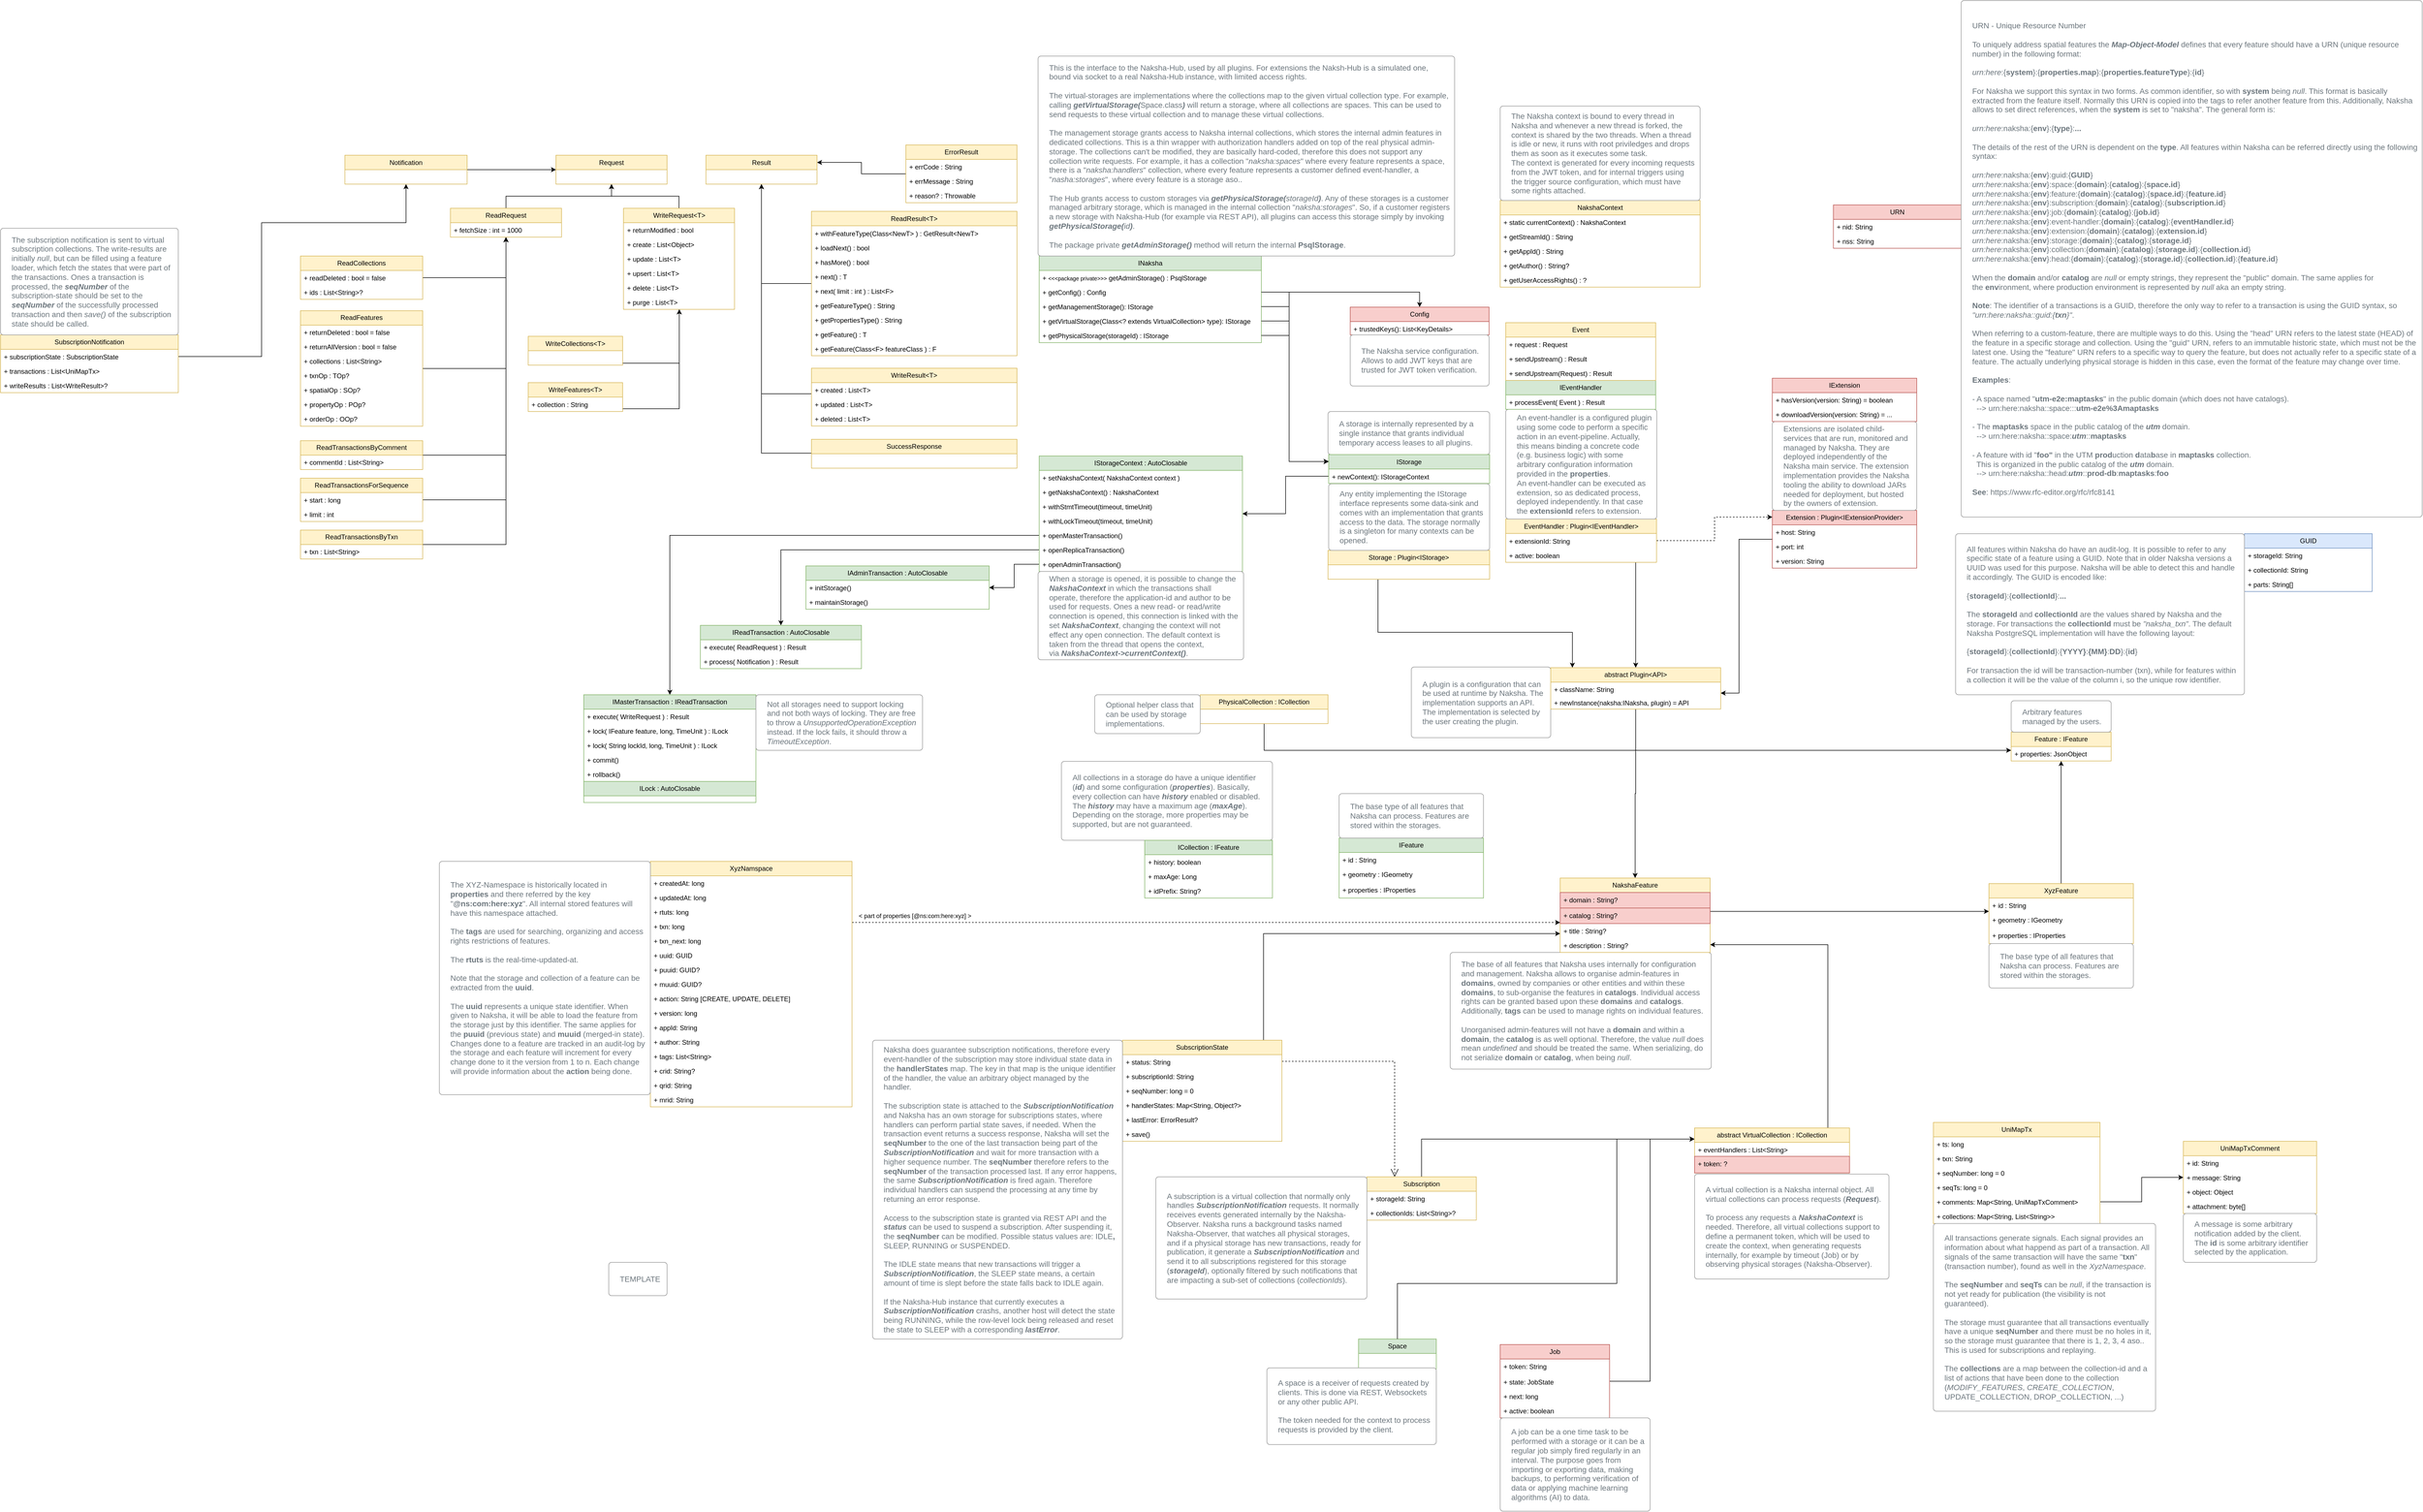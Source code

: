 <mxfile version="22.0.0" type="device">
  <diagram name="Page-1" id="c7558073-3199-34d8-9f00-42111426c3f3">
    <mxGraphModel dx="1430" dy="790" grid="1" gridSize="10" guides="1" tooltips="1" connect="1" arrows="1" fold="1" page="1" pageScale="1" pageWidth="4681" pageHeight="3300" background="none" math="0" shadow="0">
      <root>
        <mxCell id="0" />
        <mxCell id="1" parent="0" />
        <mxCell id="1qYccRmLHqD2nOXxJYSw-157" style="edgeStyle=orthogonalEdgeStyle;rounded=0;orthogonalLoop=1;jettySize=auto;html=1;" parent="1" source="1qYccRmLHqD2nOXxJYSw-96" target="1qYccRmLHqD2nOXxJYSw-265" edge="1">
          <mxGeometry relative="1" as="geometry">
            <mxPoint x="2560" y="1437.5" as="sourcePoint" />
            <mxPoint x="2921.947" y="1602.638" as="targetPoint" />
            <Array as="points">
              <mxPoint x="2560" y="1497.5" />
              <mxPoint x="2910" y="1497.5" />
            </Array>
          </mxGeometry>
        </mxCell>
        <mxCell id="1qYccRmLHqD2nOXxJYSw-158" style="edgeStyle=orthogonalEdgeStyle;rounded=0;orthogonalLoop=1;jettySize=auto;html=1;" parent="1" source="1qYccRmLHqD2nOXxJYSw-122" target="1qYccRmLHqD2nOXxJYSw-265" edge="1">
          <mxGeometry relative="1" as="geometry">
            <mxPoint x="2990.966" y="1577.5" as="targetPoint" />
            <mxPoint x="2924.936" y="1471.89" as="sourcePoint" />
            <Array as="points">
              <mxPoint x="3024" y="1440" />
              <mxPoint x="3024" y="1440" />
            </Array>
          </mxGeometry>
        </mxCell>
        <mxCell id="1qYccRmLHqD2nOXxJYSw-233" style="edgeStyle=orthogonalEdgeStyle;rounded=0;orthogonalLoop=1;jettySize=auto;html=1;" parent="1" source="1qYccRmLHqD2nOXxJYSw-134" target="1qYccRmLHqD2nOXxJYSw-265" edge="1">
          <mxGeometry relative="1" as="geometry">
            <mxPoint x="3060" y="1607.466" as="targetPoint" />
            <Array as="points">
              <mxPoint x="3210" y="1330" />
              <mxPoint x="3210" y="1607" />
            </Array>
          </mxGeometry>
        </mxCell>
        <mxCell id="1qYccRmLHqD2nOXxJYSw-202" value="TEMPLATE" style="html=1;shadow=0;dashed=0;shape=mxgraph.bootstrap.rrect;rSize=5;strokeColor=#999999;strokeWidth=1;fillColor=#FFFFFF;fontColor=#6C767D;whiteSpace=wrap;align=left;verticalAlign=middle;spacingLeft=10;fontSize=14;spacing=10;" parent="1" vertex="1">
          <mxGeometry x="1175" y="2632" width="105" height="60" as="geometry" />
        </mxCell>
        <mxCell id="1qYccRmLHqD2nOXxJYSw-311" value="" style="endArrow=open;endFill=1;endSize=12;html=1;rounded=0;edgeStyle=orthogonalEdgeStyle;dashed=1;" parent="1" source="1qYccRmLHqD2nOXxJYSw-210" target="1qYccRmLHqD2nOXxJYSw-130" edge="1">
          <mxGeometry width="160" relative="1" as="geometry">
            <mxPoint x="2657" y="2297" as="sourcePoint" />
            <mxPoint x="2500" y="2380" as="targetPoint" />
            <Array as="points">
              <mxPoint x="2590" y="2270" />
            </Array>
          </mxGeometry>
        </mxCell>
        <mxCell id="ocHGO5GNn9pmyrgSXm_p-46" style="edgeStyle=orthogonalEdgeStyle;rounded=0;orthogonalLoop=1;jettySize=auto;html=1;" parent="1" source="1qYccRmLHqD2nOXxJYSw-210" target="1qYccRmLHqD2nOXxJYSw-100" edge="1">
          <mxGeometry relative="1" as="geometry">
            <Array as="points">
              <mxPoint x="2354" y="2040" />
            </Array>
          </mxGeometry>
        </mxCell>
        <mxCell id="ocHGO5GNn9pmyrgSXm_p-51" style="edgeStyle=orthogonalEdgeStyle;rounded=0;orthogonalLoop=1;jettySize=auto;html=1;dashed=1;" parent="1" source="1qYccRmLHqD2nOXxJYSw-123" target="1qYccRmLHqD2nOXxJYSw-134" edge="1">
          <mxGeometry relative="1" as="geometry">
            <Array as="points">
              <mxPoint x="3166" y="1333" />
              <mxPoint x="3166" y="1290" />
            </Array>
          </mxGeometry>
        </mxCell>
        <mxCell id="veuHkW8nXqJATqobilVs-11" style="edgeStyle=orthogonalEdgeStyle;rounded=0;orthogonalLoop=1;jettySize=auto;html=1;" parent="1" source="1qYccRmLHqD2nOXxJYSw-108" target="1qYccRmLHqD2nOXxJYSw-100" edge="1">
          <mxGeometry relative="1" as="geometry">
            <Array as="points">
              <mxPoint x="3370" y="2060" />
            </Array>
          </mxGeometry>
        </mxCell>
        <mxCell id="veuHkW8nXqJATqobilVs-12" value="" style="group" parent="1" vertex="1" connectable="0">
          <mxGeometry x="2790" y="940" width="272" height="431.5" as="geometry" />
        </mxCell>
        <mxCell id="1qYccRmLHqD2nOXxJYSw-122" value="EventHandler : Plugin&amp;lt;IEventHandler&amp;gt;" style="swimlane;fontStyle=0;childLayout=stackLayout;horizontal=1;startSize=26;fillColor=#fff2cc;horizontalStack=0;resizeParent=1;resizeParentMax=0;resizeLast=0;collapsible=1;marginBottom=0;whiteSpace=wrap;html=1;strokeColor=#d6b656;" parent="veuHkW8nXqJATqobilVs-12" vertex="1">
          <mxGeometry y="353.5" width="271.5" height="78" as="geometry" />
        </mxCell>
        <mxCell id="1qYccRmLHqD2nOXxJYSw-123" value="+ extensionId: String" style="text;strokeColor=none;fillColor=none;align=left;verticalAlign=top;spacingLeft=4;spacingRight=4;overflow=hidden;rotatable=0;points=[[0,0.5],[1,0.5]];portConstraint=eastwest;whiteSpace=wrap;html=1;" parent="1qYccRmLHqD2nOXxJYSw-122" vertex="1">
          <mxGeometry y="26" width="271.5" height="26" as="geometry" />
        </mxCell>
        <mxCell id="1qYccRmLHqD2nOXxJYSw-124" value="+ active: boolean" style="text;strokeColor=none;fillColor=none;align=left;verticalAlign=top;spacingLeft=4;spacingRight=4;overflow=hidden;rotatable=0;points=[[0,0.5],[1,0.5]];portConstraint=eastwest;whiteSpace=wrap;html=1;" parent="1qYccRmLHqD2nOXxJYSw-122" vertex="1">
          <mxGeometry y="52" width="271.5" height="26" as="geometry" />
        </mxCell>
        <mxCell id="1qYccRmLHqD2nOXxJYSw-209" value="An event-handler is a configured plugin using some code to perform a specific action in an event-pipeline. Actually, this means binding a concrete code (e.g. business logic) with some arbitrary configuration information provided in the &lt;b&gt;properties&lt;/b&gt;.&lt;br&gt;An event-handler can be executed as extension, so as dedicated process, deployed independently. In that case the &lt;b&gt;extensionId&lt;/b&gt; refers to extension." style="html=1;shadow=0;dashed=0;shape=mxgraph.bootstrap.rrect;rSize=5;strokeColor=#999999;strokeWidth=1;fillColor=#FFFFFF;fontColor=#6C767D;whiteSpace=wrap;align=left;verticalAlign=middle;spacingLeft=10;fontSize=14;spacing=10;" parent="veuHkW8nXqJATqobilVs-12" vertex="1">
          <mxGeometry y="156" width="272" height="197.5" as="geometry" />
        </mxCell>
        <mxCell id="1qYccRmLHqD2nOXxJYSw-235" value="&lt;span style=&quot;border-color: var(--border-color);&quot;&gt;IEventHandler&lt;/span&gt;" style="swimlane;fontStyle=0;childLayout=stackLayout;horizontal=1;startSize=26;fillColor=#d5e8d4;horizontalStack=0;resizeParent=1;resizeParentMax=0;resizeLast=0;collapsible=1;marginBottom=0;whiteSpace=wrap;html=1;strokeColor=#82b366;" parent="veuHkW8nXqJATqobilVs-12" vertex="1">
          <mxGeometry y="104" width="270" height="52" as="geometry" />
        </mxCell>
        <mxCell id="1qYccRmLHqD2nOXxJYSw-236" value="+ processEvent( Event ) : Result" style="text;strokeColor=none;fillColor=none;align=left;verticalAlign=top;spacingLeft=4;spacingRight=4;overflow=hidden;rotatable=0;points=[[0,0.5],[1,0.5]];portConstraint=eastwest;whiteSpace=wrap;html=1;" parent="1qYccRmLHqD2nOXxJYSw-235" vertex="1">
          <mxGeometry y="26" width="270" height="26" as="geometry" />
        </mxCell>
        <mxCell id="1qYccRmLHqD2nOXxJYSw-270" value="&lt;span style=&quot;border-color: var(--border-color);&quot;&gt;Event&lt;/span&gt;" style="swimlane;fontStyle=0;childLayout=stackLayout;horizontal=1;startSize=26;fillColor=#fff2cc;horizontalStack=0;resizeParent=1;resizeParentMax=0;resizeLast=0;collapsible=1;marginBottom=0;whiteSpace=wrap;html=1;strokeColor=#d6b656;" parent="veuHkW8nXqJATqobilVs-12" vertex="1">
          <mxGeometry width="270" height="104" as="geometry" />
        </mxCell>
        <mxCell id="1qYccRmLHqD2nOXxJYSw-272" value="+ request : Request" style="text;strokeColor=none;fillColor=none;align=left;verticalAlign=top;spacingLeft=4;spacingRight=4;overflow=hidden;rotatable=0;points=[[0,0.5],[1,0.5]];portConstraint=eastwest;whiteSpace=wrap;html=1;" parent="1qYccRmLHqD2nOXxJYSw-270" vertex="1">
          <mxGeometry y="26" width="270" height="26" as="geometry" />
        </mxCell>
        <mxCell id="1qYccRmLHqD2nOXxJYSw-271" value="+ sendUpstream() : Result" style="text;strokeColor=none;fillColor=none;align=left;verticalAlign=top;spacingLeft=4;spacingRight=4;overflow=hidden;rotatable=0;points=[[0,0.5],[1,0.5]];portConstraint=eastwest;whiteSpace=wrap;html=1;" parent="1qYccRmLHqD2nOXxJYSw-270" vertex="1">
          <mxGeometry y="52" width="270" height="26" as="geometry" />
        </mxCell>
        <mxCell id="1qYccRmLHqD2nOXxJYSw-273" value="+ sendUpstream(Request) : Result" style="text;strokeColor=none;fillColor=none;align=left;verticalAlign=top;spacingLeft=4;spacingRight=4;overflow=hidden;rotatable=0;points=[[0,0.5],[1,0.5]];portConstraint=eastwest;whiteSpace=wrap;html=1;" parent="1qYccRmLHqD2nOXxJYSw-270" vertex="1">
          <mxGeometry y="78" width="270" height="26" as="geometry" />
        </mxCell>
        <mxCell id="veuHkW8nXqJATqobilVs-15" style="edgeStyle=orthogonalEdgeStyle;rounded=0;orthogonalLoop=1;jettySize=auto;html=1;" parent="1" source="veuHkW8nXqJATqobilVs-14" target="ocHGO5GNn9pmyrgSXm_p-52" edge="1">
          <mxGeometry relative="1" as="geometry" />
        </mxCell>
        <mxCell id="veuHkW8nXqJATqobilVs-28" style="edgeStyle=orthogonalEdgeStyle;rounded=0;orthogonalLoop=1;jettySize=auto;html=1;dashed=1;" parent="1" source="veuHkW8nXqJATqobilVs-16" target="1qYccRmLHqD2nOXxJYSw-100" edge="1">
          <mxGeometry relative="1" as="geometry">
            <Array as="points">
              <mxPoint x="2250" y="2020" />
              <mxPoint x="2250" y="2020" />
            </Array>
          </mxGeometry>
        </mxCell>
        <mxCell id="bkxJdcmxccUSYZqPa4WW-68" value="&amp;lt; part of properties [@ns:com:here:xyz] &amp;gt;" style="edgeLabel;html=1;align=center;verticalAlign=middle;resizable=0;points=[];" parent="veuHkW8nXqJATqobilVs-28" vertex="1" connectable="0">
          <mxGeometry x="-0.532" y="3" relative="1" as="geometry">
            <mxPoint x="-186" y="-9" as="offset" />
          </mxGeometry>
        </mxCell>
        <mxCell id="veuHkW8nXqJATqobilVs-30" value="" style="group" parent="1" vertex="1" connectable="0">
          <mxGeometry x="3270" y="1040" width="260" height="342" as="geometry" />
        </mxCell>
        <mxCell id="1qYccRmLHqD2nOXxJYSw-134" value="Extension : Plugin&amp;lt;IExtensionProvider&amp;gt;" style="swimlane;fontStyle=0;childLayout=stackLayout;horizontal=1;startSize=26;fillColor=#f8cecc;horizontalStack=0;resizeParent=1;resizeParentMax=0;resizeLast=0;collapsible=1;marginBottom=0;whiteSpace=wrap;html=1;strokeColor=#b85450;" parent="veuHkW8nXqJATqobilVs-30" vertex="1">
          <mxGeometry y="238" width="260" height="104" as="geometry" />
        </mxCell>
        <mxCell id="1qYccRmLHqD2nOXxJYSw-257" value="+ host: String" style="text;strokeColor=none;fillColor=none;align=left;verticalAlign=top;spacingLeft=4;spacingRight=4;overflow=hidden;rotatable=0;points=[[0,0.5],[1,0.5]];portConstraint=eastwest;whiteSpace=wrap;html=1;" parent="1qYccRmLHqD2nOXxJYSw-134" vertex="1">
          <mxGeometry y="26" width="260" height="26" as="geometry" />
        </mxCell>
        <mxCell id="1qYccRmLHqD2nOXxJYSw-255" value="+ port: int" style="text;strokeColor=none;fillColor=none;align=left;verticalAlign=top;spacingLeft=4;spacingRight=4;overflow=hidden;rotatable=0;points=[[0,0.5],[1,0.5]];portConstraint=eastwest;whiteSpace=wrap;html=1;" parent="1qYccRmLHqD2nOXxJYSw-134" vertex="1">
          <mxGeometry y="52" width="260" height="26" as="geometry" />
        </mxCell>
        <mxCell id="veuHkW8nXqJATqobilVs-13" value="+ version: String" style="text;strokeColor=none;fillColor=none;align=left;verticalAlign=top;spacingLeft=4;spacingRight=4;overflow=hidden;rotatable=0;points=[[0,0.5],[1,0.5]];portConstraint=eastwest;whiteSpace=wrap;html=1;" parent="1qYccRmLHqD2nOXxJYSw-134" vertex="1">
          <mxGeometry y="78" width="260" height="26" as="geometry" />
        </mxCell>
        <mxCell id="1qYccRmLHqD2nOXxJYSw-246" value="Extensions are isolated child-services that are run, monitored and managed by Naksha. They are deployed independently of the Naksha main service. The extension implementation provides the Naksha tooling the ability to download JARs needed for deployment, but hosted by the owners of extension." style="html=1;shadow=0;dashed=0;shape=mxgraph.bootstrap.rrect;rSize=5;strokeColor=#999999;strokeWidth=1;fillColor=#FFFFFF;fontColor=#6C767D;whiteSpace=wrap;align=left;verticalAlign=middle;spacingLeft=10;fontSize=14;spacing=10;" parent="veuHkW8nXqJATqobilVs-30" vertex="1">
          <mxGeometry y="78" width="260" height="160" as="geometry" />
        </mxCell>
        <mxCell id="1qYccRmLHqD2nOXxJYSw-247" value="&lt;span style=&quot;border-color: var(--border-color);&quot;&gt;IExtension&lt;br&gt;&lt;/span&gt;" style="swimlane;fontStyle=0;childLayout=stackLayout;horizontal=1;startSize=26;fillColor=#f8cecc;horizontalStack=0;resizeParent=1;resizeParentMax=0;resizeLast=0;collapsible=1;marginBottom=0;whiteSpace=wrap;html=1;strokeColor=#b85450;" parent="veuHkW8nXqJATqobilVs-30" vertex="1">
          <mxGeometry width="260" height="78" as="geometry" />
        </mxCell>
        <mxCell id="1qYccRmLHqD2nOXxJYSw-248" value="+ hasVersion(version: String) = boolean" style="text;strokeColor=none;fillColor=none;align=left;verticalAlign=top;spacingLeft=4;spacingRight=4;overflow=hidden;rotatable=0;points=[[0,0.5],[1,0.5]];portConstraint=eastwest;whiteSpace=wrap;html=1;" parent="1qYccRmLHqD2nOXxJYSw-247" vertex="1">
          <mxGeometry y="26" width="260" height="26" as="geometry" />
        </mxCell>
        <mxCell id="1qYccRmLHqD2nOXxJYSw-249" value="+ downloadVersion(version: String) = ..." style="text;strokeColor=none;fillColor=none;align=left;verticalAlign=top;spacingLeft=4;spacingRight=4;overflow=hidden;rotatable=0;points=[[0,0.5],[1,0.5]];portConstraint=eastwest;whiteSpace=wrap;html=1;" parent="1qYccRmLHqD2nOXxJYSw-247" vertex="1">
          <mxGeometry y="52" width="260" height="26" as="geometry" />
        </mxCell>
        <mxCell id="veuHkW8nXqJATqobilVs-36" value="" style="group" parent="1" vertex="1" connectable="0">
          <mxGeometry x="3700" y="1620.75" width="180" height="108.5" as="geometry" />
        </mxCell>
        <mxCell id="1qYccRmLHqD2nOXxJYSw-164" value="Feature : IFeature" style="swimlane;fontStyle=0;childLayout=stackLayout;horizontal=1;startSize=26;fillColor=#fff2cc;horizontalStack=0;resizeParent=1;resizeParentMax=0;resizeLast=0;collapsible=1;marginBottom=0;whiteSpace=wrap;html=1;strokeColor=#d6b656;" parent="veuHkW8nXqJATqobilVs-36" vertex="1">
          <mxGeometry y="56.5" width="180" height="52" as="geometry" />
        </mxCell>
        <mxCell id="1qYccRmLHqD2nOXxJYSw-165" value="+ properties: JsonObject" style="text;strokeColor=none;fillColor=none;align=left;verticalAlign=top;spacingLeft=4;spacingRight=4;overflow=hidden;rotatable=0;points=[[0,0.5],[1,0.5]];portConstraint=eastwest;whiteSpace=wrap;html=1;" parent="1qYccRmLHqD2nOXxJYSw-164" vertex="1">
          <mxGeometry y="26" width="180" height="26" as="geometry" />
        </mxCell>
        <mxCell id="ocHGO5GNn9pmyrgSXm_p-42" value="Arbitrary features managed by the users." style="html=1;shadow=0;dashed=0;shape=mxgraph.bootstrap.rrect;rSize=5;strokeColor=#999999;strokeWidth=1;fillColor=#FFFFFF;fontColor=#6C767D;whiteSpace=wrap;align=left;verticalAlign=middle;spacingLeft=10;fontSize=14;spacing=10;" parent="veuHkW8nXqJATqobilVs-36" vertex="1">
          <mxGeometry width="180" height="56.5" as="geometry" />
        </mxCell>
        <mxCell id="veuHkW8nXqJATqobilVs-87" style="edgeStyle=orthogonalEdgeStyle;rounded=0;orthogonalLoop=1;jettySize=auto;html=1;" parent="1" source="1qYccRmLHqD2nOXxJYSw-265" target="1qYccRmLHqD2nOXxJYSw-100" edge="1">
          <mxGeometry relative="1" as="geometry" />
        </mxCell>
        <mxCell id="veuHkW8nXqJATqobilVs-119" value="" style="group" parent="1" vertex="1" connectable="0">
          <mxGeometry x="2490" y="1788" width="260" height="188" as="geometry" />
        </mxCell>
        <mxCell id="veuHkW8nXqJATqobilVs-106" value="IFeature" style="swimlane;fontStyle=0;childLayout=stackLayout;horizontal=1;startSize=26;fillColor=#d5e8d4;horizontalStack=0;resizeParent=1;resizeParentMax=0;resizeLast=0;collapsible=1;marginBottom=0;whiteSpace=wrap;html=1;strokeColor=#82b366;" parent="veuHkW8nXqJATqobilVs-119" vertex="1">
          <mxGeometry y="80" width="260" height="108" as="geometry" />
        </mxCell>
        <mxCell id="veuHkW8nXqJATqobilVs-107" value="+ id : String" style="text;strokeColor=none;fillColor=none;align=left;verticalAlign=top;spacingLeft=4;spacingRight=4;overflow=hidden;rotatable=0;points=[[0,0.5],[1,0.5]];portConstraint=eastwest;whiteSpace=wrap;html=1;" parent="veuHkW8nXqJATqobilVs-106" vertex="1">
          <mxGeometry y="26" width="260" height="26" as="geometry" />
        </mxCell>
        <mxCell id="veuHkW8nXqJATqobilVs-108" value="+ geometry : IGeometry" style="text;strokeColor=none;fillColor=none;align=left;verticalAlign=top;spacingLeft=4;spacingRight=4;overflow=hidden;rotatable=0;points=[[0,0.5],[1,0.5]];portConstraint=eastwest;whiteSpace=wrap;html=1;" parent="veuHkW8nXqJATqobilVs-106" vertex="1">
          <mxGeometry y="52" width="260" height="28" as="geometry" />
        </mxCell>
        <mxCell id="veuHkW8nXqJATqobilVs-109" value="+ properties : IProperties" style="text;strokeColor=none;fillColor=none;align=left;verticalAlign=top;spacingLeft=4;spacingRight=4;overflow=hidden;rotatable=0;points=[[0,0.5],[1,0.5]];portConstraint=eastwest;whiteSpace=wrap;html=1;" parent="veuHkW8nXqJATqobilVs-106" vertex="1">
          <mxGeometry y="80" width="260" height="28" as="geometry" />
        </mxCell>
        <mxCell id="veuHkW8nXqJATqobilVs-113" value="The base type of all features that Naksha can process. Features are stored within the storages." style="html=1;shadow=0;dashed=0;shape=mxgraph.bootstrap.rrect;rSize=5;strokeColor=#999999;strokeWidth=1;fillColor=#FFFFFF;fontColor=#6C767D;whiteSpace=wrap;align=left;verticalAlign=middle;spacingLeft=10;fontSize=14;spacing=10;" parent="veuHkW8nXqJATqobilVs-119" vertex="1">
          <mxGeometry width="260" height="80" as="geometry" />
        </mxCell>
        <mxCell id="veuHkW8nXqJATqobilVs-130" value="" style="group" parent="1" vertex="1" connectable="0">
          <mxGeometry x="2360" y="2770" width="305" height="190" as="geometry" />
        </mxCell>
        <mxCell id="1qYccRmLHqD2nOXxJYSw-118" value="Space" style="swimlane;fontStyle=0;childLayout=stackLayout;horizontal=1;startSize=26;fillColor=#d5e8d4;horizontalStack=0;resizeParent=1;resizeParentMax=0;resizeLast=0;collapsible=1;marginBottom=0;whiteSpace=wrap;html=1;strokeColor=#82b366;" parent="veuHkW8nXqJATqobilVs-130" vertex="1">
          <mxGeometry x="165" width="140" height="54" as="geometry" />
        </mxCell>
        <mxCell id="ocHGO5GNn9pmyrgSXm_p-14" value="A space is a receiver of requests created by clients. This is done via REST, Websockets or any other public API.&lt;br&gt;&lt;br&gt;The token needed for the context to process requests is provided by the client." style="html=1;shadow=0;dashed=0;shape=mxgraph.bootstrap.rrect;rSize=5;strokeColor=#999999;strokeWidth=1;fillColor=#FFFFFF;fontColor=#6C767D;whiteSpace=wrap;align=left;verticalAlign=middle;spacingLeft=10;fontSize=14;spacing=10;" parent="veuHkW8nXqJATqobilVs-130" vertex="1">
          <mxGeometry y="52" width="305" height="138" as="geometry" />
        </mxCell>
        <mxCell id="veuHkW8nXqJATqobilVs-143" value="" style="group" parent="1" vertex="1" connectable="0">
          <mxGeometry x="870" y="1910" width="743" height="420" as="geometry" />
        </mxCell>
        <mxCell id="veuHkW8nXqJATqobilVs-16" value="XyzNamspace" style="swimlane;fontStyle=0;childLayout=stackLayout;horizontal=1;startSize=26;fillColor=#fff2cc;horizontalStack=0;resizeParent=1;resizeParentMax=0;resizeLast=0;collapsible=1;marginBottom=0;whiteSpace=wrap;html=1;movable=1;resizable=1;rotatable=1;deletable=1;editable=1;locked=0;connectable=1;strokeColor=#d6b656;" parent="veuHkW8nXqJATqobilVs-143" vertex="1">
          <mxGeometry x="380" width="363" height="442" as="geometry" />
        </mxCell>
        <mxCell id="veuHkW8nXqJATqobilVs-39" value="+ createdAt: long" style="text;strokeColor=none;fillColor=none;align=left;verticalAlign=top;spacingLeft=4;spacingRight=4;overflow=hidden;rotatable=1;points=[[0,0.5],[1,0.5]];portConstraint=eastwest;whiteSpace=wrap;html=1;movable=1;resizable=1;deletable=1;editable=1;locked=0;connectable=1;" parent="veuHkW8nXqJATqobilVs-16" vertex="1">
          <mxGeometry y="26" width="363" height="26" as="geometry" />
        </mxCell>
        <mxCell id="veuHkW8nXqJATqobilVs-40" value="+ updatedAt: long" style="text;strokeColor=none;fillColor=none;align=left;verticalAlign=top;spacingLeft=4;spacingRight=4;overflow=hidden;rotatable=1;points=[[0,0.5],[1,0.5]];portConstraint=eastwest;whiteSpace=wrap;html=1;movable=1;resizable=1;deletable=1;editable=1;locked=0;connectable=1;" parent="veuHkW8nXqJATqobilVs-16" vertex="1">
          <mxGeometry y="52" width="363" height="26" as="geometry" />
        </mxCell>
        <mxCell id="veuHkW8nXqJATqobilVs-53" value="+ rtuts: long" style="text;strokeColor=none;fillColor=none;align=left;verticalAlign=top;spacingLeft=4;spacingRight=4;overflow=hidden;rotatable=1;points=[[0,0.5],[1,0.5]];portConstraint=eastwest;whiteSpace=wrap;html=1;movable=1;resizable=1;deletable=1;editable=1;locked=0;connectable=1;" parent="veuHkW8nXqJATqobilVs-16" vertex="1">
          <mxGeometry y="78" width="363" height="26" as="geometry" />
        </mxCell>
        <mxCell id="veuHkW8nXqJATqobilVs-43" value="+ txn: long" style="text;strokeColor=none;fillColor=none;align=left;verticalAlign=top;spacingLeft=4;spacingRight=4;overflow=hidden;rotatable=1;points=[[0,0.5],[1,0.5]];portConstraint=eastwest;whiteSpace=wrap;html=1;movable=1;resizable=1;deletable=1;editable=1;locked=0;connectable=1;" parent="veuHkW8nXqJATqobilVs-16" vertex="1">
          <mxGeometry y="104" width="363" height="26" as="geometry" />
        </mxCell>
        <mxCell id="2r80sXf8cgRXmCBXb2kK-288" value="+ txn_next: long" style="text;strokeColor=none;fillColor=none;align=left;verticalAlign=top;spacingLeft=4;spacingRight=4;overflow=hidden;rotatable=1;points=[[0,0.5],[1,0.5]];portConstraint=eastwest;whiteSpace=wrap;html=1;movable=1;resizable=1;deletable=1;editable=1;locked=0;connectable=1;" parent="veuHkW8nXqJATqobilVs-16" vertex="1">
          <mxGeometry y="130" width="363" height="26" as="geometry" />
        </mxCell>
        <mxCell id="veuHkW8nXqJATqobilVs-44" value="+ uuid: GUID" style="text;strokeColor=none;fillColor=none;align=left;verticalAlign=top;spacingLeft=4;spacingRight=4;overflow=hidden;rotatable=1;points=[[0,0.5],[1,0.5]];portConstraint=eastwest;whiteSpace=wrap;html=1;movable=1;resizable=1;deletable=1;editable=1;locked=0;connectable=1;" parent="veuHkW8nXqJATqobilVs-16" vertex="1">
          <mxGeometry y="156" width="363" height="26" as="geometry" />
        </mxCell>
        <mxCell id="veuHkW8nXqJATqobilVs-45" value="+ puuid: GUID?" style="text;strokeColor=none;fillColor=none;align=left;verticalAlign=top;spacingLeft=4;spacingRight=4;overflow=hidden;rotatable=1;points=[[0,0.5],[1,0.5]];portConstraint=eastwest;whiteSpace=wrap;html=1;movable=1;resizable=1;deletable=1;editable=1;locked=0;connectable=1;" parent="veuHkW8nXqJATqobilVs-16" vertex="1">
          <mxGeometry y="182" width="363" height="26" as="geometry" />
        </mxCell>
        <mxCell id="veuHkW8nXqJATqobilVs-46" value="+ muuid: GUID?" style="text;strokeColor=none;fillColor=none;align=left;verticalAlign=top;spacingLeft=4;spacingRight=4;overflow=hidden;rotatable=1;points=[[0,0.5],[1,0.5]];portConstraint=eastwest;whiteSpace=wrap;html=1;movable=1;resizable=1;deletable=1;editable=1;locked=0;connectable=1;" parent="veuHkW8nXqJATqobilVs-16" vertex="1">
          <mxGeometry y="208" width="363" height="26" as="geometry" />
        </mxCell>
        <mxCell id="veuHkW8nXqJATqobilVs-47" value="+ action: String [CREATE, UPDATE, DELETE]" style="text;strokeColor=none;fillColor=none;align=left;verticalAlign=top;spacingLeft=4;spacingRight=4;overflow=hidden;rotatable=1;points=[[0,0.5],[1,0.5]];portConstraint=eastwest;whiteSpace=wrap;html=1;movable=1;resizable=1;deletable=1;editable=1;locked=0;connectable=1;" parent="veuHkW8nXqJATqobilVs-16" vertex="1">
          <mxGeometry y="234" width="363" height="26" as="geometry" />
        </mxCell>
        <mxCell id="veuHkW8nXqJATqobilVs-48" value="+ version: long" style="text;strokeColor=none;fillColor=none;align=left;verticalAlign=top;spacingLeft=4;spacingRight=4;overflow=hidden;rotatable=1;points=[[0,0.5],[1,0.5]];portConstraint=eastwest;whiteSpace=wrap;html=1;movable=1;resizable=1;deletable=1;editable=1;locked=0;connectable=1;" parent="veuHkW8nXqJATqobilVs-16" vertex="1">
          <mxGeometry y="260" width="363" height="26" as="geometry" />
        </mxCell>
        <mxCell id="veuHkW8nXqJATqobilVs-49" value="+ appId: String" style="text;strokeColor=none;fillColor=none;align=left;verticalAlign=top;spacingLeft=4;spacingRight=4;overflow=hidden;rotatable=1;points=[[0,0.5],[1,0.5]];portConstraint=eastwest;whiteSpace=wrap;html=1;movable=1;resizable=1;deletable=1;editable=1;locked=0;connectable=1;" parent="veuHkW8nXqJATqobilVs-16" vertex="1">
          <mxGeometry y="286" width="363" height="26" as="geometry" />
        </mxCell>
        <mxCell id="veuHkW8nXqJATqobilVs-50" value="+ author: String" style="text;strokeColor=none;fillColor=none;align=left;verticalAlign=top;spacingLeft=4;spacingRight=4;overflow=hidden;rotatable=1;points=[[0,0.5],[1,0.5]];portConstraint=eastwest;whiteSpace=wrap;html=1;movable=1;resizable=1;deletable=1;editable=1;locked=0;connectable=1;" parent="veuHkW8nXqJATqobilVs-16" vertex="1">
          <mxGeometry y="312" width="363" height="26" as="geometry" />
        </mxCell>
        <mxCell id="veuHkW8nXqJATqobilVs-22" value="+ tags: List&amp;lt;String&amp;gt;" style="text;strokeColor=none;fillColor=none;align=left;verticalAlign=top;spacingLeft=4;spacingRight=4;overflow=hidden;rotatable=1;points=[[0,0.5],[1,0.5]];portConstraint=eastwest;whiteSpace=wrap;html=1;movable=1;resizable=1;deletable=1;editable=1;locked=0;connectable=1;" parent="veuHkW8nXqJATqobilVs-16" vertex="1">
          <mxGeometry y="338" width="363" height="26" as="geometry" />
        </mxCell>
        <mxCell id="2r80sXf8cgRXmCBXb2kK-289" value="+ crid: String?" style="text;strokeColor=none;fillColor=none;align=left;verticalAlign=top;spacingLeft=4;spacingRight=4;overflow=hidden;rotatable=1;points=[[0,0.5],[1,0.5]];portConstraint=eastwest;whiteSpace=wrap;html=1;movable=1;resizable=1;deletable=1;editable=1;locked=0;connectable=1;" parent="veuHkW8nXqJATqobilVs-16" vertex="1">
          <mxGeometry y="364" width="363" height="26" as="geometry" />
        </mxCell>
        <mxCell id="2r80sXf8cgRXmCBXb2kK-309" value="+ qrid: String" style="text;strokeColor=none;fillColor=none;align=left;verticalAlign=top;spacingLeft=4;spacingRight=4;overflow=hidden;rotatable=1;points=[[0,0.5],[1,0.5]];portConstraint=eastwest;whiteSpace=wrap;html=1;movable=1;resizable=1;deletable=1;editable=1;locked=0;connectable=1;" parent="veuHkW8nXqJATqobilVs-16" vertex="1">
          <mxGeometry y="390" width="363" height="26" as="geometry" />
        </mxCell>
        <mxCell id="2r80sXf8cgRXmCBXb2kK-290" value="+ mrid: String" style="text;strokeColor=none;fillColor=none;align=left;verticalAlign=top;spacingLeft=4;spacingRight=4;overflow=hidden;rotatable=1;points=[[0,0.5],[1,0.5]];portConstraint=eastwest;whiteSpace=wrap;html=1;movable=1;resizable=1;deletable=1;editable=1;locked=0;connectable=1;" parent="veuHkW8nXqJATqobilVs-16" vertex="1">
          <mxGeometry y="416" width="363" height="26" as="geometry" />
        </mxCell>
        <mxCell id="veuHkW8nXqJATqobilVs-27" value="The XYZ-Namespace is historically located in &lt;b&gt;properties &lt;/b&gt;and there referred by the key &quot;&lt;b&gt;@ns:com:here:xyz&lt;/b&gt;&quot;. All internal stored features will have this namespace attached.&lt;br&gt;&lt;br&gt;The &lt;b&gt;tags&lt;/b&gt; are used for searching, organizing and access rights restrictions of features.&lt;br&gt;&lt;br&gt;The&amp;nbsp;&lt;b style=&quot;border-color: var(--border-color);&quot;&gt;rtuts&lt;/b&gt;&amp;nbsp;is the real-time-updated-at.&lt;br style=&quot;border-color: var(--border-color);&quot;&gt;&lt;br style=&quot;border-color: var(--border-color);&quot;&gt;Note that the storage and collection of a feature can be extracted from the &lt;b&gt;uuid&lt;/b&gt;.&lt;br&gt;&lt;br&gt;The &lt;b&gt;uuid&lt;/b&gt; represents a unique state identifier. When given to Naksha, it will be able to load the feature from the storage just by this identifier. The same applies for the &lt;b&gt;puuid&lt;/b&gt; (previous state) and &lt;b&gt;muuid&lt;/b&gt; (merged-in state). Changes done to a feature are tracked in an audit-log by the storage and each feature will increment for every change done to it the version from 1 to n. Each change will provide information about the &lt;b&gt;action&lt;/b&gt; being done." style="html=1;shadow=0;dashed=0;shape=mxgraph.bootstrap.rrect;rSize=5;strokeColor=#999999;strokeWidth=1;fillColor=#FFFFFF;fontColor=#6C767D;whiteSpace=wrap;align=left;verticalAlign=middle;spacingLeft=10;fontSize=14;spacing=10;" parent="veuHkW8nXqJATqobilVs-143" vertex="1">
          <mxGeometry width="380" height="420" as="geometry" />
        </mxCell>
        <mxCell id="veuHkW8nXqJATqobilVs-150" value="" style="group" parent="1" vertex="1" connectable="0">
          <mxGeometry x="2620" y="1560" width="557" height="127.25" as="geometry" />
        </mxCell>
        <mxCell id="1qYccRmLHqD2nOXxJYSw-207" value="A plugin is a configuration that can be used at runtime by Naksha. The implementation supports an API. The implementation is selected by the user creating the plugin." style="html=1;shadow=0;dashed=0;shape=mxgraph.bootstrap.rrect;rSize=5;strokeColor=#999999;strokeWidth=1;fillColor=#FFFFFF;fontColor=#6C767D;whiteSpace=wrap;align=left;verticalAlign=middle;spacingLeft=10;fontSize=14;spacing=10;" parent="veuHkW8nXqJATqobilVs-150" vertex="1">
          <mxGeometry width="251" height="127.25" as="geometry" />
        </mxCell>
        <mxCell id="1qYccRmLHqD2nOXxJYSw-265" value="abstract Plugin&amp;lt;API&amp;gt;" style="swimlane;fontStyle=0;childLayout=stackLayout;horizontal=1;startSize=26;fillColor=#fff2cc;horizontalStack=0;resizeParent=1;resizeParentMax=0;resizeLast=0;collapsible=1;marginBottom=0;whiteSpace=wrap;html=1;strokeColor=#d6b656;" parent="veuHkW8nXqJATqobilVs-150" vertex="1">
          <mxGeometry x="251" y="1.22" width="306" height="74.533" as="geometry" />
        </mxCell>
        <mxCell id="1qYccRmLHqD2nOXxJYSw-170" value="+ className: String" style="text;strokeColor=none;fillColor=none;align=left;verticalAlign=top;spacingLeft=4;spacingRight=4;overflow=hidden;rotatable=0;points=[[0,0.5],[1,0.5]];portConstraint=eastwest;whiteSpace=wrap;html=1;" parent="1qYccRmLHqD2nOXxJYSw-265" vertex="1">
          <mxGeometry y="26" width="306" height="24.267" as="geometry" />
        </mxCell>
        <mxCell id="1qYccRmLHqD2nOXxJYSw-169" value="+ newInstance(naksha:INaksha, plugin) = API" style="text;strokeColor=none;fillColor=none;align=left;verticalAlign=top;spacingLeft=4;spacingRight=4;overflow=hidden;rotatable=0;points=[[0,0.5],[1,0.5]];portConstraint=eastwest;whiteSpace=wrap;html=1;" parent="1qYccRmLHqD2nOXxJYSw-265" vertex="1">
          <mxGeometry y="50.267" width="306" height="24.267" as="geometry" />
        </mxCell>
        <mxCell id="veuHkW8nXqJATqobilVs-58" value="URN" style="swimlane;fontStyle=0;childLayout=stackLayout;horizontal=1;startSize=26;fillColor=#f8cecc;horizontalStack=0;resizeParent=1;resizeParentMax=0;resizeLast=0;collapsible=1;marginBottom=0;whiteSpace=wrap;html=1;strokeColor=#b85450;" parent="1" vertex="1">
          <mxGeometry x="3380" y="728" width="230" height="78" as="geometry" />
        </mxCell>
        <mxCell id="veuHkW8nXqJATqobilVs-59" value="+ nid: String" style="text;strokeColor=none;fillColor=none;align=left;verticalAlign=top;spacingLeft=4;spacingRight=4;overflow=hidden;rotatable=0;points=[[0,0.5],[1,0.5]];portConstraint=eastwest;whiteSpace=wrap;html=1;" parent="veuHkW8nXqJATqobilVs-58" vertex="1">
          <mxGeometry y="26" width="230" height="26" as="geometry" />
        </mxCell>
        <mxCell id="veuHkW8nXqJATqobilVs-60" value="+ nss: String" style="text;strokeColor=none;fillColor=none;align=left;verticalAlign=top;spacingLeft=4;spacingRight=4;overflow=hidden;rotatable=0;points=[[0,0.5],[1,0.5]];portConstraint=eastwest;whiteSpace=wrap;html=1;" parent="veuHkW8nXqJATqobilVs-58" vertex="1">
          <mxGeometry y="52" width="230" height="26" as="geometry" />
        </mxCell>
        <mxCell id="veuHkW8nXqJATqobilVs-65" value="&lt;span style=&quot;border-color: var(--border-color);&quot;&gt;URN - Unique Resource Number&lt;br&gt;&lt;br&gt;To uniquely address spatial features the &lt;b&gt;&lt;i&gt;Map-Object-Model&lt;/i&gt;&lt;/b&gt; defines that every feature should have a URN (unique resource number) in the following format:&lt;br&gt;&lt;br&gt;&lt;i style=&quot;border-color: var(--border-color);&quot;&gt;urn:here&lt;/i&gt;:{&lt;b&gt;system&lt;/b&gt;}:{&lt;b&gt;properties.m&lt;span style=&quot;border-color: var(--border-color);&quot;&gt;ap&lt;/span&gt;&lt;/b&gt;}:{&lt;b&gt;properties.featureType&lt;/b&gt;}:{&lt;b&gt;id&lt;/b&gt;}&lt;br style=&quot;border-color: var(--border-color);&quot;&gt;&lt;br style=&quot;border-color: var(--border-color);&quot;&gt;&lt;/span&gt;For Naksha we support this syntax in two forms. As common identifier, so with &lt;b&gt;system&lt;/b&gt; being &lt;i&gt;null&lt;/i&gt;. This format is basically extracted from the feature itself. Normally this URN is copied into the tags to refer another feature from this. Additionally, Naksha allows to set direct references, when the &lt;b&gt;system&lt;/b&gt; is set to &quot;naksha&quot;. The general form is:&lt;br&gt;&lt;br&gt;&lt;i style=&quot;border-color: var(--border-color);&quot;&gt;urn:here&lt;/i&gt;:naksha:{&lt;b style=&quot;border-color: var(--border-color);&quot;&gt;env&lt;/b&gt;}:{&lt;b style=&quot;border-color: var(--border-color);&quot;&gt;type&lt;/b&gt;}:&lt;b&gt;...&lt;/b&gt;&lt;br&gt;&lt;br&gt;The details of the rest of the URN is dependent on the &lt;b&gt;type&lt;/b&gt;. All features within Naksha can be referred directly using the following syntax:&lt;br&gt;&lt;br&gt;&lt;i&gt;urn:here&lt;/i&gt;:naksha:{&lt;b&gt;env&lt;/b&gt;}:guid:{&lt;b&gt;GUID&lt;/b&gt;}&lt;br&gt;&lt;i&gt;urn:here&lt;/i&gt;:naksha:{&lt;b&gt;env&lt;/b&gt;}:space:{&lt;b style=&quot;border-color: var(--border-color);&quot;&gt;domain&lt;/b&gt;}:{&lt;b style=&quot;border-color: var(--border-color);&quot;&gt;catalog&lt;/b&gt;}:{&lt;b&gt;space.id&lt;/b&gt;}&lt;br&gt;&lt;i style=&quot;border-color: var(--border-color);&quot;&gt;urn:here&lt;/i&gt;:naksha:{&lt;b style=&quot;border-color: var(--border-color);&quot;&gt;env&lt;/b&gt;}:feature:{&lt;b style=&quot;border-color: var(--border-color);&quot;&gt;domain&lt;/b&gt;}:{&lt;b style=&quot;border-color: var(--border-color);&quot;&gt;catalog&lt;/b&gt;}:{&lt;b style=&quot;border-color: var(--border-color);&quot;&gt;space.id&lt;/b&gt;}:{&lt;b style=&quot;border-color: var(--border-color);&quot;&gt;feature.id&lt;/b&gt;}&lt;br style=&quot;border-color: var(--border-color);&quot;&gt;&lt;i&gt;urn:here&lt;/i&gt;:naksha:{&lt;b&gt;env&lt;/b&gt;}:subscription:{&lt;b style=&quot;border-color: var(--border-color);&quot;&gt;domain&lt;/b&gt;}:{&lt;b style=&quot;border-color: var(--border-color);&quot;&gt;catalog&lt;/b&gt;}:{&lt;b style=&quot;border-color: var(--border-color);&quot;&gt;subscription.id&lt;/b&gt;}&lt;br style=&quot;border-color: var(--border-color);&quot;&gt;&lt;i&gt;urn:here&lt;/i&gt;:naksha:{&lt;b&gt;env&lt;/b&gt;}:job:{&lt;b style=&quot;border-color: var(--border-color);&quot;&gt;domain&lt;/b&gt;}:{&lt;b style=&quot;border-color: var(--border-color);&quot;&gt;catalog&lt;/b&gt;}:{&lt;b style=&quot;border-color: var(--border-color);&quot;&gt;job.id&lt;/b&gt;}&lt;br&gt;&lt;span style=&quot;border-color: var(--border-color);&quot;&gt;&lt;i style=&quot;font-style: italic; border-color: var(--border-color);&quot;&gt;urn:here&lt;/i&gt;&lt;span style=&quot;font-style: normal;&quot;&gt;:naksha&lt;/span&gt;:{&lt;b style=&quot;border-color: var(--border-color);&quot;&gt;env&lt;/b&gt;}:event-handler&lt;span style=&quot;font-style: normal;&quot;&gt;:{&lt;/span&gt;&lt;b style=&quot;font-style: normal; border-color: var(--border-color);&quot;&gt;domain&lt;/b&gt;&lt;span style=&quot;font-style: normal;&quot;&gt;}:{&lt;/span&gt;&lt;b style=&quot;border-color: var(--border-color);&quot;&gt;catalog&lt;/b&gt;&lt;span style=&quot;font-style: normal;&quot;&gt;}&lt;/span&gt;&lt;span style=&quot;font-style: normal;&quot;&gt;:{&lt;/span&gt;&lt;b style=&quot;font-style: normal; border-color: var(--border-color);&quot;&gt;eventHandler.id&lt;/b&gt;&lt;span style=&quot;font-style: normal;&quot;&gt;}&lt;/span&gt;&lt;br style=&quot;border-color: var(--border-color); font-style: normal;&quot;&gt;&lt;i style=&quot;font-style: italic; border-color: var(--border-color);&quot;&gt;urn:here&lt;/i&gt;&lt;span style=&quot;font-style: normal;&quot;&gt;:naksha:{&lt;/span&gt;&lt;b style=&quot;font-style: normal; border-color: var(--border-color);&quot;&gt;env&lt;/b&gt;}:extension&lt;span style=&quot;border-color: var(--border-color);&quot;&gt;:{&lt;/span&gt;&lt;b style=&quot;border-color: var(--border-color);&quot;&gt;domain&lt;/b&gt;&lt;span style=&quot;border-color: var(--border-color);&quot;&gt;}:{&lt;/span&gt;&lt;span style=&quot;border-color: var(--border-color);&quot;&gt;&lt;b style=&quot;border-color: var(--border-color);&quot;&gt;catalog&lt;/b&gt;}&lt;/span&gt;&lt;span style=&quot;border-color: var(--border-color);&quot;&gt;:&lt;/span&gt;&lt;span style=&quot;font-style: normal;&quot;&gt;{&lt;/span&gt;&lt;b style=&quot;font-style: normal; border-color: var(--border-color);&quot;&gt;extension.id&lt;/b&gt;&lt;span style=&quot;font-style: normal;&quot;&gt;}&lt;/span&gt;&lt;br style=&quot;border-color: var(--border-color); font-style: normal;&quot;&gt;&lt;i&gt;urn:here&lt;/i&gt;&lt;/span&gt;:naksha:{&lt;b style=&quot;border-color: var(--border-color);&quot;&gt;env&lt;/b&gt;}:storage:{&lt;b style=&quot;border-color: var(--border-color);&quot;&gt;domain&lt;/b&gt;&lt;span style=&quot;border-color: var(--border-color);&quot;&gt;}:{&lt;/span&gt;&lt;span style=&quot;border-color: var(--border-color);&quot;&gt;&lt;b style=&quot;border-color: var(--border-color);&quot;&gt;catalog&lt;/b&gt;}&lt;/span&gt;:{&lt;b style=&quot;border-color: var(--border-color);&quot;&gt;storage.id&lt;/b&gt;}&lt;br&gt;&lt;span style=&quot;border-color: var(--border-color);&quot;&gt;&lt;i style=&quot;font-style: italic; border-color: var(--border-color);&quot;&gt;urn:here&lt;/i&gt;:naksha:{&lt;b style=&quot;border-color: var(--border-color);&quot;&gt;env&lt;/b&gt;}:collection:{&lt;b style=&quot;border-color: var(--border-color);&quot;&gt;domain&lt;/b&gt;&lt;span style=&quot;border-color: var(--border-color);&quot;&gt;}:{&lt;/span&gt;&lt;span style=&quot;border-color: var(--border-color);&quot;&gt;&lt;b style=&quot;border-color: var(--border-color);&quot;&gt;catalog&lt;/b&gt;}&lt;/span&gt;&lt;span style=&quot;border-color: var(--border-color);&quot;&gt;:&lt;/span&gt;{&lt;b style=&quot;border-color: var(--border-color);&quot;&gt;storage.id&lt;/b&gt;}:{&lt;b style=&quot;&quot;&gt;collection.id&lt;/b&gt;}&lt;br style=&quot;border-color: var(--border-color); font-style: normal;&quot;&gt;&lt;i style=&quot;border-color: var(--border-color);&quot;&gt;urn:here&lt;/i&gt;:naksha:{&lt;b style=&quot;border-color: var(--border-color);&quot;&gt;env&lt;/b&gt;}:head:{&lt;b style=&quot;border-color: var(--border-color);&quot;&gt;domain&lt;/b&gt;&lt;span style=&quot;border-color: var(--border-color);&quot;&gt;}:{&lt;/span&gt;&lt;span style=&quot;border-color: var(--border-color);&quot;&gt;&lt;b style=&quot;border-color: var(--border-color);&quot;&gt;catalog&lt;/b&gt;}&lt;/span&gt;&lt;span style=&quot;border-color: var(--border-color);&quot;&gt;:&lt;/span&gt;{&lt;b style=&quot;border-color: var(--border-color);&quot;&gt;storage.id&lt;/b&gt;}:{&lt;b style=&quot;border-color: var(--border-color);&quot;&gt;collection.id&lt;/b&gt;}:{&lt;b style=&quot;border-color: var(--border-color);&quot;&gt;feature.id&lt;/b&gt;}&lt;br style=&quot;border-color: var(--border-color);&quot;&gt;&lt;/span&gt;&lt;br&gt;When the &lt;b&gt;domain&lt;/b&gt; and/or&amp;nbsp;&lt;b style=&quot;border-color: var(--border-color);&quot;&gt;catalog&lt;/b&gt;&amp;nbsp;are &lt;i&gt;null&lt;/i&gt; or empty strings, they represent the &quot;public&quot; domain. The same applies for the&amp;nbsp;&lt;b&gt;env&lt;/b&gt;ironment, where production environment is represented by &lt;i&gt;null&lt;/i&gt; aka an empty string.&lt;br&gt;&lt;br&gt;&lt;b&gt;Note&lt;/b&gt;: The identifier of a transactions is a GUID, therefore the only way to refer to a transaction is using the GUID syntax, so &lt;i&gt;&quot;urn:here:naksha::guid:{&lt;b&gt;txn&lt;/b&gt;}&quot;&lt;/i&gt;.&lt;br&gt;&lt;br&gt;When referring to a custom-feature, there are multiple ways to do this. Using the &quot;head&quot; URN refers to the latest state (HEAD) of the feature in a specific storage and collection. Using the &quot;guid&quot; URN, refers to an immutable historic state, which must not be the latest one. Using the &quot;feature&quot; URN refers to a specific way to query the feature, but does not actually refer to a specific state of a feature. The actually underlying physical storage is hidden in this case, even the format of the feature may change over time.&lt;br&gt;&lt;br&gt;&lt;b&gt;Examples&lt;/b&gt;:&lt;br style=&quot;border-color: var(--border-color);&quot;&gt;&lt;br&gt;- A space named &quot;&lt;b&gt;utm-e2e:maptasks&lt;/b&gt;&quot; in the public domain (which does not have catalogs).&lt;br style=&quot;border-color: var(--border-color);&quot;&gt;&amp;nbsp; --&amp;gt; urn:here:naksha::space:::&lt;b&gt;utm-e2e%3Amaptasks&lt;/b&gt;&lt;br&gt;&lt;br&gt;- The &lt;b&gt;maptasks&lt;/b&gt; space in the public catalog of the&amp;nbsp;&lt;b style=&quot;border-color: var(--border-color);&quot;&gt;&lt;i&gt;utm&lt;/i&gt;&lt;/b&gt;&amp;nbsp;domain.&lt;br style=&quot;border-color: var(--border-color);&quot;&gt;&amp;nbsp; --&amp;gt; urn:here:naksha::space:&lt;b&gt;&lt;i&gt;utm&lt;/i&gt;&lt;/b&gt;::&lt;b&gt;maptasks&lt;/b&gt;&lt;br style=&quot;border-color: var(--border-color);&quot;&gt;&lt;br&gt;- A feature with id&amp;nbsp;&quot;&lt;b&gt;foo&quot;&lt;/b&gt; in the UTM&amp;nbsp;&lt;b&gt;prod&lt;/b&gt;uction&lt;b&gt; d&lt;/b&gt;ata&lt;b&gt;b&lt;/b&gt;ase&amp;nbsp;in &lt;b&gt;maptasks&lt;/b&gt; collection. &lt;br&gt;&amp;nbsp; This is organized in the public catalog of the &lt;b&gt;&lt;i&gt;utm&lt;/i&gt;&lt;/b&gt; domain.&lt;br&gt;&amp;nbsp; --&amp;gt; urn:here:naksha::head:&lt;b&gt;&lt;i&gt;utm&lt;/i&gt;&lt;/b&gt;::&lt;b&gt;prod-db&lt;/b&gt;:&lt;b&gt;maptasks&lt;/b&gt;:&lt;b&gt;foo&lt;/b&gt;&lt;br style=&quot;border-color: var(--border-color);&quot;&gt;&lt;b&gt;&lt;br&gt;See&lt;/b&gt;: https://www.rfc-editor.org/rfc/rfc8141" style="html=1;shadow=0;dashed=0;shape=mxgraph.bootstrap.rrect;rSize=5;strokeColor=#999999;strokeWidth=1;fillColor=#FFFFFF;fontColor=#6C767D;whiteSpace=wrap;align=left;verticalAlign=middle;spacingLeft=10;fontSize=14;spacing=10;" parent="1" vertex="1">
          <mxGeometry x="3610" y="360" width="830" height="930" as="geometry" />
        </mxCell>
        <mxCell id="2r80sXf8cgRXmCBXb2kK-25" style="edgeStyle=orthogonalEdgeStyle;rounded=0;orthogonalLoop=1;jettySize=auto;html=1;entryX=0.5;entryY=0;entryDx=0;entryDy=0;" parent="1" source="1qYccRmLHqD2nOXxJYSw-283" target="2r80sXf8cgRXmCBXb2kK-11" edge="1">
          <mxGeometry relative="1" as="geometry" />
        </mxCell>
        <mxCell id="2r80sXf8cgRXmCBXb2kK-26" style="edgeStyle=orthogonalEdgeStyle;rounded=0;orthogonalLoop=1;jettySize=auto;html=1;entryX=0.5;entryY=0;entryDx=0;entryDy=0;" parent="1" source="1qYccRmLHqD2nOXxJYSw-284" target="2r80sXf8cgRXmCBXb2kK-17" edge="1">
          <mxGeometry relative="1" as="geometry">
            <mxPoint x="1750" y="1300" as="targetPoint" />
          </mxGeometry>
        </mxCell>
        <mxCell id="2r80sXf8cgRXmCBXb2kK-243" style="edgeStyle=orthogonalEdgeStyle;rounded=0;orthogonalLoop=1;jettySize=auto;html=1;" parent="1" source="2r80sXf8cgRXmCBXb2kK-28" target="2r80sXf8cgRXmCBXb2kK-215" edge="1">
          <mxGeometry relative="1" as="geometry" />
        </mxCell>
        <mxCell id="2r80sXf8cgRXmCBXb2kK-28" value="&lt;span style=&quot;border-color: var(--border-color);&quot;&gt;ReadFeatures&lt;br&gt;&lt;/span&gt;" style="swimlane;fontStyle=0;childLayout=stackLayout;horizontal=1;startSize=26;fillColor=#fff2cc;horizontalStack=0;resizeParent=1;resizeParentMax=0;resizeLast=0;collapsible=1;marginBottom=0;whiteSpace=wrap;html=1;strokeColor=#d6b656;" parent="1" vertex="1">
          <mxGeometry x="620" y="918.48" width="220" height="208" as="geometry" />
        </mxCell>
        <mxCell id="2r80sXf8cgRXmCBXb2kK-315" value="+ returnDeleted : bool = false" style="text;strokeColor=none;fillColor=none;align=left;verticalAlign=top;spacingLeft=4;spacingRight=4;overflow=hidden;rotatable=0;points=[[0,0.5],[1,0.5]];portConstraint=eastwest;whiteSpace=wrap;html=1;" parent="2r80sXf8cgRXmCBXb2kK-28" vertex="1">
          <mxGeometry y="26" width="220" height="26" as="geometry" />
        </mxCell>
        <mxCell id="2r80sXf8cgRXmCBXb2kK-326" value="+ returnAllVersion : bool = false" style="text;strokeColor=none;fillColor=none;align=left;verticalAlign=top;spacingLeft=4;spacingRight=4;overflow=hidden;rotatable=0;points=[[0,0.5],[1,0.5]];portConstraint=eastwest;whiteSpace=wrap;html=1;" parent="2r80sXf8cgRXmCBXb2kK-28" vertex="1">
          <mxGeometry y="52" width="220" height="26" as="geometry" />
        </mxCell>
        <mxCell id="2r80sXf8cgRXmCBXb2kK-187" value="+ collections : List&amp;lt;String&amp;gt;" style="text;strokeColor=none;fillColor=none;align=left;verticalAlign=top;spacingLeft=4;spacingRight=4;overflow=hidden;rotatable=0;points=[[0,0.5],[1,0.5]];portConstraint=eastwest;whiteSpace=wrap;html=1;" parent="2r80sXf8cgRXmCBXb2kK-28" vertex="1">
          <mxGeometry y="78" width="220" height="26" as="geometry" />
        </mxCell>
        <mxCell id="2r80sXf8cgRXmCBXb2kK-30" value="+ txnOp : TOp?" style="text;strokeColor=none;fillColor=none;align=left;verticalAlign=top;spacingLeft=4;spacingRight=4;overflow=hidden;rotatable=0;points=[[0,0.5],[1,0.5]];portConstraint=eastwest;whiteSpace=wrap;html=1;" parent="2r80sXf8cgRXmCBXb2kK-28" vertex="1">
          <mxGeometry y="104" width="220" height="26" as="geometry" />
        </mxCell>
        <mxCell id="2r80sXf8cgRXmCBXb2kK-35" value="+ spatialOp : SOp?" style="text;strokeColor=none;fillColor=none;align=left;verticalAlign=top;spacingLeft=4;spacingRight=4;overflow=hidden;rotatable=0;points=[[0,0.5],[1,0.5]];portConstraint=eastwest;whiteSpace=wrap;html=1;" parent="2r80sXf8cgRXmCBXb2kK-28" vertex="1">
          <mxGeometry y="130" width="220" height="26" as="geometry" />
        </mxCell>
        <mxCell id="2r80sXf8cgRXmCBXb2kK-32" value="+ propertyOp : POp?" style="text;strokeColor=none;fillColor=none;align=left;verticalAlign=top;spacingLeft=4;spacingRight=4;overflow=hidden;rotatable=0;points=[[0,0.5],[1,0.5]];portConstraint=eastwest;whiteSpace=wrap;html=1;" parent="2r80sXf8cgRXmCBXb2kK-28" vertex="1">
          <mxGeometry y="156" width="220" height="26" as="geometry" />
        </mxCell>
        <mxCell id="2r80sXf8cgRXmCBXb2kK-33" value="+ orderOp : OOp?" style="text;strokeColor=none;fillColor=none;align=left;verticalAlign=top;spacingLeft=4;spacingRight=4;overflow=hidden;rotatable=0;points=[[0,0.5],[1,0.5]];portConstraint=eastwest;whiteSpace=wrap;html=1;" parent="2r80sXf8cgRXmCBXb2kK-28" vertex="1">
          <mxGeometry y="182" width="220" height="26" as="geometry" />
        </mxCell>
        <mxCell id="bkxJdcmxccUSYZqPa4WW-59" style="edgeStyle=orthogonalEdgeStyle;rounded=0;orthogonalLoop=1;jettySize=auto;html=1;" parent="1" source="1qYccRmLHqD2nOXxJYSw-126" target="1qYccRmLHqD2nOXxJYSw-164" edge="1">
          <mxGeometry relative="1" as="geometry">
            <Array as="points">
              <mxPoint x="3380" y="1710" />
              <mxPoint x="3380" y="1710" />
            </Array>
          </mxGeometry>
        </mxCell>
        <mxCell id="2r80sXf8cgRXmCBXb2kK-245" style="edgeStyle=orthogonalEdgeStyle;rounded=0;orthogonalLoop=1;jettySize=auto;html=1;" parent="1" source="2r80sXf8cgRXmCBXb2kK-63" target="2r80sXf8cgRXmCBXb2kK-207" edge="1">
          <mxGeometry relative="1" as="geometry">
            <mxPoint x="1030" y="918.52" as="targetPoint" />
            <Array as="points">
              <mxPoint x="1302" y="1095" />
            </Array>
          </mxGeometry>
        </mxCell>
        <mxCell id="2r80sXf8cgRXmCBXb2kK-63" value="&lt;span style=&quot;border-color: var(--border-color);&quot;&gt;WriteFeatures&amp;lt;T&amp;gt;&lt;br&gt;&lt;/span&gt;" style="swimlane;fontStyle=0;childLayout=stackLayout;horizontal=1;startSize=26;fillColor=#fff2cc;horizontalStack=0;resizeParent=1;resizeParentMax=0;resizeLast=0;collapsible=1;marginBottom=0;whiteSpace=wrap;html=1;strokeColor=#d6b656;" parent="1" vertex="1">
          <mxGeometry x="1030" y="1048" width="170" height="52" as="geometry" />
        </mxCell>
        <mxCell id="2r80sXf8cgRXmCBXb2kK-64" value="+ collection : String" style="text;strokeColor=none;fillColor=none;align=left;verticalAlign=top;spacingLeft=4;spacingRight=4;overflow=hidden;rotatable=0;points=[[0,0.5],[1,0.5]];portConstraint=eastwest;whiteSpace=wrap;html=1;" parent="2r80sXf8cgRXmCBXb2kK-63" vertex="1">
          <mxGeometry y="26" width="170" height="26" as="geometry" />
        </mxCell>
        <mxCell id="2r80sXf8cgRXmCBXb2kK-239" style="edgeStyle=orthogonalEdgeStyle;rounded=0;orthogonalLoop=1;jettySize=auto;html=1;entryX=0.5;entryY=1;entryDx=0;entryDy=0;" parent="1" source="2r80sXf8cgRXmCBXb2kK-71" target="2r80sXf8cgRXmCBXb2kK-192" edge="1">
          <mxGeometry relative="1" as="geometry">
            <Array as="points">
              <mxPoint x="1450" y="1068" />
            </Array>
          </mxGeometry>
        </mxCell>
        <mxCell id="2r80sXf8cgRXmCBXb2kK-71" value="&lt;span style=&quot;border-color: var(--border-color);&quot;&gt;WriteResult&amp;lt;T&amp;gt;&lt;br&gt;&lt;/span&gt;" style="swimlane;fontStyle=0;childLayout=stackLayout;horizontal=1;startSize=26;fillColor=#fff2cc;horizontalStack=0;resizeParent=1;resizeParentMax=0;resizeLast=0;collapsible=1;marginBottom=0;whiteSpace=wrap;html=1;strokeColor=#d6b656;" parent="1" vertex="1">
          <mxGeometry x="1540" y="1022" width="370" height="104" as="geometry" />
        </mxCell>
        <mxCell id="2r80sXf8cgRXmCBXb2kK-74" value="+ created : List&amp;lt;T&amp;gt;" style="text;strokeColor=none;fillColor=none;align=left;verticalAlign=top;spacingLeft=4;spacingRight=4;overflow=hidden;rotatable=0;points=[[0,0.5],[1,0.5]];portConstraint=eastwest;whiteSpace=wrap;html=1;" parent="2r80sXf8cgRXmCBXb2kK-71" vertex="1">
          <mxGeometry y="26" width="370" height="26" as="geometry" />
        </mxCell>
        <mxCell id="2r80sXf8cgRXmCBXb2kK-75" value="+ updated : List&amp;lt;T&amp;gt;" style="text;strokeColor=none;fillColor=none;align=left;verticalAlign=top;spacingLeft=4;spacingRight=4;overflow=hidden;rotatable=0;points=[[0,0.5],[1,0.5]];portConstraint=eastwest;whiteSpace=wrap;html=1;" parent="2r80sXf8cgRXmCBXb2kK-71" vertex="1">
          <mxGeometry y="52" width="370" height="26" as="geometry" />
        </mxCell>
        <mxCell id="2r80sXf8cgRXmCBXb2kK-77" value="+ deleted : List&amp;lt;T&amp;gt;" style="text;strokeColor=none;fillColor=none;align=left;verticalAlign=top;spacingLeft=4;spacingRight=4;overflow=hidden;rotatable=0;points=[[0,0.5],[1,0.5]];portConstraint=eastwest;whiteSpace=wrap;html=1;" parent="2r80sXf8cgRXmCBXb2kK-71" vertex="1">
          <mxGeometry y="78" width="370" height="26" as="geometry" />
        </mxCell>
        <mxCell id="2r80sXf8cgRXmCBXb2kK-127" value="&lt;span style=&quot;border-color: var(--border-color);&quot;&gt;Request&lt;br&gt;&lt;/span&gt;" style="swimlane;fontStyle=0;childLayout=stackLayout;horizontal=1;startSize=26;fillColor=#fff2cc;horizontalStack=0;resizeParent=1;resizeParentMax=0;resizeLast=0;collapsible=1;marginBottom=0;whiteSpace=wrap;html=1;strokeColor=#d6b656;" parent="1" vertex="1">
          <mxGeometry x="1080" y="638.52" width="200" height="52" as="geometry" />
        </mxCell>
        <mxCell id="2r80sXf8cgRXmCBXb2kK-246" style="edgeStyle=orthogonalEdgeStyle;rounded=0;orthogonalLoop=1;jettySize=auto;html=1;" parent="1" source="2r80sXf8cgRXmCBXb2kK-167" target="2r80sXf8cgRXmCBXb2kK-215" edge="1">
          <mxGeometry relative="1" as="geometry" />
        </mxCell>
        <mxCell id="2r80sXf8cgRXmCBXb2kK-167" value="&lt;span style=&quot;border-color: var(--border-color);&quot;&gt;ReadCollections&lt;br&gt;&lt;/span&gt;" style="swimlane;fontStyle=0;childLayout=stackLayout;horizontal=1;startSize=26;fillColor=#fff2cc;horizontalStack=0;resizeParent=1;resizeParentMax=0;resizeLast=0;collapsible=1;marginBottom=0;whiteSpace=wrap;html=1;strokeColor=#d6b656;" parent="1" vertex="1">
          <mxGeometry x="620" y="820" width="220" height="78" as="geometry" />
        </mxCell>
        <mxCell id="2r80sXf8cgRXmCBXb2kK-325" value="+ readDeleted : bool = false" style="text;strokeColor=none;fillColor=none;align=left;verticalAlign=top;spacingLeft=4;spacingRight=4;overflow=hidden;rotatable=0;points=[[0,0.5],[1,0.5]];portConstraint=eastwest;whiteSpace=wrap;html=1;" parent="2r80sXf8cgRXmCBXb2kK-167" vertex="1">
          <mxGeometry y="26" width="220" height="26" as="geometry" />
        </mxCell>
        <mxCell id="2r80sXf8cgRXmCBXb2kK-170" value="+ ids : List&amp;lt;String&amp;gt;?" style="text;strokeColor=none;fillColor=none;align=left;verticalAlign=top;spacingLeft=4;spacingRight=4;overflow=hidden;rotatable=0;points=[[0,0.5],[1,0.5]];portConstraint=eastwest;whiteSpace=wrap;html=1;" parent="2r80sXf8cgRXmCBXb2kK-167" vertex="1">
          <mxGeometry y="52" width="220" height="26" as="geometry" />
        </mxCell>
        <mxCell id="2r80sXf8cgRXmCBXb2kK-249" style="edgeStyle=orthogonalEdgeStyle;rounded=0;orthogonalLoop=1;jettySize=auto;html=1;" parent="1" source="2r80sXf8cgRXmCBXb2kK-182" target="2r80sXf8cgRXmCBXb2kK-215" edge="1">
          <mxGeometry relative="1" as="geometry">
            <mxPoint x="860" y="1285.563" as="sourcePoint" />
          </mxGeometry>
        </mxCell>
        <mxCell id="2r80sXf8cgRXmCBXb2kK-182" value="&lt;span style=&quot;border-color: var(--border-color);&quot;&gt;ReadTransactionsByTxn&lt;br&gt;&lt;/span&gt;" style="swimlane;fontStyle=0;childLayout=stackLayout;horizontal=1;startSize=26;fillColor=#fff2cc;horizontalStack=0;resizeParent=1;resizeParentMax=0;resizeLast=0;collapsible=1;marginBottom=0;whiteSpace=wrap;html=1;strokeColor=#d6b656;" parent="1" vertex="1">
          <mxGeometry x="620" y="1313.48" width="220" height="52" as="geometry" />
        </mxCell>
        <mxCell id="2r80sXf8cgRXmCBXb2kK-184" value="+ txn : List&amp;lt;String&amp;gt;" style="text;strokeColor=none;fillColor=none;align=left;verticalAlign=top;spacingLeft=4;spacingRight=4;overflow=hidden;rotatable=0;points=[[0,0.5],[1,0.5]];portConstraint=eastwest;whiteSpace=wrap;html=1;" parent="2r80sXf8cgRXmCBXb2kK-182" vertex="1">
          <mxGeometry y="26" width="220" height="26" as="geometry" />
        </mxCell>
        <mxCell id="2r80sXf8cgRXmCBXb2kK-192" value="&lt;span style=&quot;border-color: var(--border-color);&quot;&gt;Result&lt;br&gt;&lt;/span&gt;" style="swimlane;fontStyle=0;childLayout=stackLayout;horizontal=1;startSize=26;fillColor=#fff2cc;horizontalStack=0;resizeParent=1;resizeParentMax=0;resizeLast=0;collapsible=1;marginBottom=0;whiteSpace=wrap;html=1;strokeColor=#d6b656;" parent="1" vertex="1">
          <mxGeometry x="1350" y="638.52" width="200" height="52" as="geometry" />
        </mxCell>
        <mxCell id="2r80sXf8cgRXmCBXb2kK-240" style="edgeStyle=orthogonalEdgeStyle;rounded=0;orthogonalLoop=1;jettySize=auto;html=1;" parent="1" source="2r80sXf8cgRXmCBXb2kK-173" target="2r80sXf8cgRXmCBXb2kK-192" edge="1">
          <mxGeometry relative="1" as="geometry">
            <Array as="points">
              <mxPoint x="1450" y="870" />
            </Array>
          </mxGeometry>
        </mxCell>
        <mxCell id="2r80sXf8cgRXmCBXb2kK-173" value="&lt;span style=&quot;border-color: var(--border-color);&quot;&gt;ReadResult&amp;lt;T&amp;gt;&lt;br&gt;&lt;/span&gt;" style="swimlane;fontStyle=0;childLayout=stackLayout;horizontal=1;startSize=26;fillColor=#fff2cc;horizontalStack=0;resizeParent=1;resizeParentMax=0;resizeLast=0;collapsible=1;marginBottom=0;whiteSpace=wrap;html=1;strokeColor=#d6b656;" parent="1" vertex="1">
          <mxGeometry x="1540" y="739.52" width="370" height="260" as="geometry" />
        </mxCell>
        <mxCell id="2r80sXf8cgRXmCBXb2kK-174" value="+ withFeatureType(Class&amp;lt;NewT&amp;gt; ) : GetResult&amp;lt;NewT&amp;gt;" style="text;strokeColor=none;fillColor=none;align=left;verticalAlign=top;spacingLeft=4;spacingRight=4;overflow=hidden;rotatable=0;points=[[0,0.5],[1,0.5]];portConstraint=eastwest;whiteSpace=wrap;html=1;" parent="2r80sXf8cgRXmCBXb2kK-173" vertex="1">
          <mxGeometry y="26" width="370" height="26" as="geometry" />
        </mxCell>
        <mxCell id="2r80sXf8cgRXmCBXb2kK-177" value="+ loadNext() : bool" style="text;strokeColor=none;fillColor=none;align=left;verticalAlign=top;spacingLeft=4;spacingRight=4;overflow=hidden;rotatable=0;points=[[0,0.5],[1,0.5]];portConstraint=eastwest;whiteSpace=wrap;html=1;" parent="2r80sXf8cgRXmCBXb2kK-173" vertex="1">
          <mxGeometry y="52" width="370" height="26" as="geometry" />
        </mxCell>
        <mxCell id="2r80sXf8cgRXmCBXb2kK-175" value="+ hasMore() : bool" style="text;strokeColor=none;fillColor=none;align=left;verticalAlign=top;spacingLeft=4;spacingRight=4;overflow=hidden;rotatable=0;points=[[0,0.5],[1,0.5]];portConstraint=eastwest;whiteSpace=wrap;html=1;" parent="2r80sXf8cgRXmCBXb2kK-173" vertex="1">
          <mxGeometry y="78" width="370" height="26" as="geometry" />
        </mxCell>
        <mxCell id="2r80sXf8cgRXmCBXb2kK-176" value="+ next() : T" style="text;strokeColor=none;fillColor=none;align=left;verticalAlign=top;spacingLeft=4;spacingRight=4;overflow=hidden;rotatable=0;points=[[0,0.5],[1,0.5]];portConstraint=eastwest;whiteSpace=wrap;html=1;" parent="2r80sXf8cgRXmCBXb2kK-173" vertex="1">
          <mxGeometry y="104" width="370" height="26" as="geometry" />
        </mxCell>
        <mxCell id="2r80sXf8cgRXmCBXb2kK-181" value="+ next( limit : int ) : List&amp;lt;F&amp;gt;" style="text;strokeColor=none;fillColor=none;align=left;verticalAlign=top;spacingLeft=4;spacingRight=4;overflow=hidden;rotatable=0;points=[[0,0.5],[1,0.5]];portConstraint=eastwest;whiteSpace=wrap;html=1;" parent="2r80sXf8cgRXmCBXb2kK-173" vertex="1">
          <mxGeometry y="130" width="370" height="26" as="geometry" />
        </mxCell>
        <mxCell id="2r80sXf8cgRXmCBXb2kK-178" value="+ getFeatureType() : String" style="text;strokeColor=none;fillColor=none;align=left;verticalAlign=top;spacingLeft=4;spacingRight=4;overflow=hidden;rotatable=0;points=[[0,0.5],[1,0.5]];portConstraint=eastwest;whiteSpace=wrap;html=1;" parent="2r80sXf8cgRXmCBXb2kK-173" vertex="1">
          <mxGeometry y="156" width="370" height="26" as="geometry" />
        </mxCell>
        <mxCell id="2r80sXf8cgRXmCBXb2kK-254" value="+ getPropertiesType() : String" style="text;strokeColor=none;fillColor=none;align=left;verticalAlign=top;spacingLeft=4;spacingRight=4;overflow=hidden;rotatable=0;points=[[0,0.5],[1,0.5]];portConstraint=eastwest;whiteSpace=wrap;html=1;" parent="2r80sXf8cgRXmCBXb2kK-173" vertex="1">
          <mxGeometry y="182" width="370" height="26" as="geometry" />
        </mxCell>
        <mxCell id="2r80sXf8cgRXmCBXb2kK-179" value="+ getFeature() : T" style="text;strokeColor=none;fillColor=none;align=left;verticalAlign=top;spacingLeft=4;spacingRight=4;overflow=hidden;rotatable=0;points=[[0,0.5],[1,0.5]];portConstraint=eastwest;whiteSpace=wrap;html=1;" parent="2r80sXf8cgRXmCBXb2kK-173" vertex="1">
          <mxGeometry y="208" width="370" height="26" as="geometry" />
        </mxCell>
        <mxCell id="2r80sXf8cgRXmCBXb2kK-180" value="+ getFeature(Class&amp;lt;F&amp;gt; featureClass ) : F" style="text;strokeColor=none;fillColor=none;align=left;verticalAlign=top;spacingLeft=4;spacingRight=4;overflow=hidden;rotatable=0;points=[[0,0.5],[1,0.5]];portConstraint=eastwest;whiteSpace=wrap;html=1;" parent="2r80sXf8cgRXmCBXb2kK-173" vertex="1">
          <mxGeometry y="234" width="370" height="26" as="geometry" />
        </mxCell>
        <mxCell id="2r80sXf8cgRXmCBXb2kK-248" style="edgeStyle=orthogonalEdgeStyle;rounded=0;orthogonalLoop=1;jettySize=auto;html=1;" parent="1" source="2r80sXf8cgRXmCBXb2kK-194" target="2r80sXf8cgRXmCBXb2kK-215" edge="1">
          <mxGeometry relative="1" as="geometry" />
        </mxCell>
        <mxCell id="2r80sXf8cgRXmCBXb2kK-194" value="&lt;span style=&quot;border-color: var(--border-color);&quot;&gt;ReadTransactionsForSequence&lt;br&gt;&lt;/span&gt;" style="swimlane;fontStyle=0;childLayout=stackLayout;horizontal=1;startSize=26;fillColor=#fff2cc;horizontalStack=0;resizeParent=1;resizeParentMax=0;resizeLast=0;collapsible=1;marginBottom=0;whiteSpace=wrap;html=1;strokeColor=#d6b656;" parent="1" vertex="1">
          <mxGeometry x="620" y="1219.98" width="220" height="78" as="geometry" />
        </mxCell>
        <mxCell id="2r80sXf8cgRXmCBXb2kK-196" value="+ start : long" style="text;strokeColor=none;fillColor=none;align=left;verticalAlign=top;spacingLeft=4;spacingRight=4;overflow=hidden;rotatable=0;points=[[0,0.5],[1,0.5]];portConstraint=eastwest;whiteSpace=wrap;html=1;" parent="2r80sXf8cgRXmCBXb2kK-194" vertex="1">
          <mxGeometry y="26" width="220" height="26" as="geometry" />
        </mxCell>
        <mxCell id="2r80sXf8cgRXmCBXb2kK-197" value="+ limit : int" style="text;strokeColor=none;fillColor=none;align=left;verticalAlign=top;spacingLeft=4;spacingRight=4;overflow=hidden;rotatable=0;points=[[0,0.5],[1,0.5]];portConstraint=eastwest;whiteSpace=wrap;html=1;" parent="2r80sXf8cgRXmCBXb2kK-194" vertex="1">
          <mxGeometry y="52" width="220" height="26" as="geometry" />
        </mxCell>
        <mxCell id="2r80sXf8cgRXmCBXb2kK-247" style="edgeStyle=orthogonalEdgeStyle;rounded=0;orthogonalLoop=1;jettySize=auto;html=1;" parent="1" source="2r80sXf8cgRXmCBXb2kK-198" target="2r80sXf8cgRXmCBXb2kK-215" edge="1">
          <mxGeometry relative="1" as="geometry" />
        </mxCell>
        <mxCell id="2r80sXf8cgRXmCBXb2kK-198" value="&lt;span style=&quot;border-color: var(--border-color);&quot;&gt;ReadTransactionsByComment&lt;br&gt;&lt;/span&gt;" style="swimlane;fontStyle=0;childLayout=stackLayout;horizontal=1;startSize=26;fillColor=#fff2cc;horizontalStack=0;resizeParent=1;resizeParentMax=0;resizeLast=0;collapsible=1;marginBottom=0;whiteSpace=wrap;html=1;strokeColor=#d6b656;" parent="1" vertex="1">
          <mxGeometry x="620" y="1152.48" width="220" height="52" as="geometry" />
        </mxCell>
        <mxCell id="2r80sXf8cgRXmCBXb2kK-199" value="+ commentId : List&amp;lt;String&amp;gt;" style="text;strokeColor=none;fillColor=none;align=left;verticalAlign=top;spacingLeft=4;spacingRight=4;overflow=hidden;rotatable=0;points=[[0,0.5],[1,0.5]];portConstraint=eastwest;whiteSpace=wrap;html=1;" parent="2r80sXf8cgRXmCBXb2kK-198" vertex="1">
          <mxGeometry y="26" width="220" height="26" as="geometry" />
        </mxCell>
        <mxCell id="2r80sXf8cgRXmCBXb2kK-242" style="edgeStyle=orthogonalEdgeStyle;rounded=0;orthogonalLoop=1;jettySize=auto;html=1;" parent="1" source="2r80sXf8cgRXmCBXb2kK-207" target="2r80sXf8cgRXmCBXb2kK-127" edge="1">
          <mxGeometry relative="1" as="geometry" />
        </mxCell>
        <mxCell id="2r80sXf8cgRXmCBXb2kK-207" value="&lt;span style=&quot;border-color: var(--border-color);&quot;&gt;WriteRequest&amp;lt;T&amp;gt;&lt;br&gt;&lt;/span&gt;" style="swimlane;fontStyle=0;childLayout=stackLayout;horizontal=1;startSize=26;fillColor=#fff2cc;horizontalStack=0;resizeParent=1;resizeParentMax=0;resizeLast=0;collapsible=1;marginBottom=0;whiteSpace=wrap;html=1;strokeColor=#d6b656;" parent="1" vertex="1">
          <mxGeometry x="1201.5" y="734" width="200" height="182" as="geometry" />
        </mxCell>
        <mxCell id="2r80sXf8cgRXmCBXb2kK-209" value="+ returnModified : bool" style="text;strokeColor=none;fillColor=none;align=left;verticalAlign=top;spacingLeft=4;spacingRight=4;overflow=hidden;rotatable=0;points=[[0,0.5],[1,0.5]];portConstraint=eastwest;whiteSpace=wrap;html=1;" parent="2r80sXf8cgRXmCBXb2kK-207" vertex="1">
          <mxGeometry y="26" width="200" height="26" as="geometry" />
        </mxCell>
        <mxCell id="2r80sXf8cgRXmCBXb2kK-210" value="+ create : List&amp;lt;Object&amp;gt;" style="text;strokeColor=none;fillColor=none;align=left;verticalAlign=top;spacingLeft=4;spacingRight=4;overflow=hidden;rotatable=0;points=[[0,0.5],[1,0.5]];portConstraint=eastwest;whiteSpace=wrap;html=1;" parent="2r80sXf8cgRXmCBXb2kK-207" vertex="1">
          <mxGeometry y="52" width="200" height="26" as="geometry" />
        </mxCell>
        <mxCell id="2r80sXf8cgRXmCBXb2kK-211" value="+ update : List&amp;lt;T&amp;gt;" style="text;strokeColor=none;fillColor=none;align=left;verticalAlign=top;spacingLeft=4;spacingRight=4;overflow=hidden;rotatable=0;points=[[0,0.5],[1,0.5]];portConstraint=eastwest;whiteSpace=wrap;html=1;" parent="2r80sXf8cgRXmCBXb2kK-207" vertex="1">
          <mxGeometry y="78" width="200" height="26" as="geometry" />
        </mxCell>
        <mxCell id="2r80sXf8cgRXmCBXb2kK-212" value="+ upsert : List&amp;lt;T&amp;gt;" style="text;strokeColor=none;fillColor=none;align=left;verticalAlign=top;spacingLeft=4;spacingRight=4;overflow=hidden;rotatable=0;points=[[0,0.5],[1,0.5]];portConstraint=eastwest;whiteSpace=wrap;html=1;" parent="2r80sXf8cgRXmCBXb2kK-207" vertex="1">
          <mxGeometry y="104" width="200" height="26" as="geometry" />
        </mxCell>
        <mxCell id="2r80sXf8cgRXmCBXb2kK-213" value="+ delete : List&amp;lt;T&amp;gt;" style="text;strokeColor=none;fillColor=none;align=left;verticalAlign=top;spacingLeft=4;spacingRight=4;overflow=hidden;rotatable=0;points=[[0,0.5],[1,0.5]];portConstraint=eastwest;whiteSpace=wrap;html=1;" parent="2r80sXf8cgRXmCBXb2kK-207" vertex="1">
          <mxGeometry y="130" width="200" height="26" as="geometry" />
        </mxCell>
        <mxCell id="2r80sXf8cgRXmCBXb2kK-324" value="+ purge : List&amp;lt;T&amp;gt;" style="text;strokeColor=none;fillColor=none;align=left;verticalAlign=top;spacingLeft=4;spacingRight=4;overflow=hidden;rotatable=0;points=[[0,0.5],[1,0.5]];portConstraint=eastwest;whiteSpace=wrap;html=1;" parent="2r80sXf8cgRXmCBXb2kK-207" vertex="1">
          <mxGeometry y="156" width="200" height="26" as="geometry" />
        </mxCell>
        <mxCell id="2r80sXf8cgRXmCBXb2kK-241" style="edgeStyle=orthogonalEdgeStyle;rounded=0;orthogonalLoop=1;jettySize=auto;html=1;" parent="1" source="2r80sXf8cgRXmCBXb2kK-215" target="2r80sXf8cgRXmCBXb2kK-127" edge="1">
          <mxGeometry relative="1" as="geometry" />
        </mxCell>
        <mxCell id="2r80sXf8cgRXmCBXb2kK-215" value="&lt;span style=&quot;border-color: var(--border-color);&quot;&gt;ReadRequest&lt;br&gt;&lt;/span&gt;" style="swimlane;fontStyle=0;childLayout=stackLayout;horizontal=1;startSize=26;fillColor=#fff2cc;horizontalStack=0;resizeParent=1;resizeParentMax=0;resizeLast=0;collapsible=1;marginBottom=0;whiteSpace=wrap;html=1;strokeColor=#d6b656;" parent="1" vertex="1">
          <mxGeometry x="890" y="734" width="200" height="52" as="geometry" />
        </mxCell>
        <mxCell id="2r80sXf8cgRXmCBXb2kK-183" value="+ fetchSize : int = 1000" style="text;strokeColor=none;fillColor=none;align=left;verticalAlign=top;spacingLeft=4;spacingRight=4;overflow=hidden;rotatable=0;points=[[0,0.5],[1,0.5]];portConstraint=eastwest;whiteSpace=wrap;html=1;" parent="2r80sXf8cgRXmCBXb2kK-215" vertex="1">
          <mxGeometry y="26" width="200" height="26" as="geometry" />
        </mxCell>
        <mxCell id="2r80sXf8cgRXmCBXb2kK-238" style="edgeStyle=orthogonalEdgeStyle;rounded=0;orthogonalLoop=1;jettySize=auto;html=1;entryX=1;entryY=0.25;entryDx=0;entryDy=0;" parent="1" source="2r80sXf8cgRXmCBXb2kK-228" target="2r80sXf8cgRXmCBXb2kK-192" edge="1">
          <mxGeometry relative="1" as="geometry" />
        </mxCell>
        <mxCell id="2r80sXf8cgRXmCBXb2kK-228" value="&lt;span style=&quot;border-color: var(--border-color);&quot;&gt;ErrorResult&lt;br&gt;&lt;/span&gt;" style="swimlane;fontStyle=0;childLayout=stackLayout;horizontal=1;startSize=26;fillColor=#fff2cc;horizontalStack=0;resizeParent=1;resizeParentMax=0;resizeLast=0;collapsible=1;marginBottom=0;whiteSpace=wrap;html=1;strokeColor=#d6b656;" parent="1" vertex="1">
          <mxGeometry x="1710" y="620" width="200" height="104" as="geometry" />
        </mxCell>
        <mxCell id="2r80sXf8cgRXmCBXb2kK-229" value="+ errCode : String" style="text;strokeColor=none;fillColor=none;align=left;verticalAlign=top;spacingLeft=4;spacingRight=4;overflow=hidden;rotatable=0;points=[[0,0.5],[1,0.5]];portConstraint=eastwest;whiteSpace=wrap;html=1;" parent="2r80sXf8cgRXmCBXb2kK-228" vertex="1">
          <mxGeometry y="26" width="200" height="26" as="geometry" />
        </mxCell>
        <mxCell id="2r80sXf8cgRXmCBXb2kK-234" value="+ errMessage : String" style="text;strokeColor=none;fillColor=none;align=left;verticalAlign=top;spacingLeft=4;spacingRight=4;overflow=hidden;rotatable=0;points=[[0,0.5],[1,0.5]];portConstraint=eastwest;whiteSpace=wrap;html=1;" parent="2r80sXf8cgRXmCBXb2kK-228" vertex="1">
          <mxGeometry y="52" width="200" height="26" as="geometry" />
        </mxCell>
        <mxCell id="2r80sXf8cgRXmCBXb2kK-235" value="+ reason? : Throwable" style="text;strokeColor=none;fillColor=none;align=left;verticalAlign=top;spacingLeft=4;spacingRight=4;overflow=hidden;rotatable=0;points=[[0,0.5],[1,0.5]];portConstraint=eastwest;whiteSpace=wrap;html=1;" parent="2r80sXf8cgRXmCBXb2kK-228" vertex="1">
          <mxGeometry y="78" width="200" height="26" as="geometry" />
        </mxCell>
        <mxCell id="2r80sXf8cgRXmCBXb2kK-236" value="" style="group" parent="1" vertex="1" connectable="0">
          <mxGeometry x="2780" y="550" width="360" height="326" as="geometry" />
        </mxCell>
        <mxCell id="1qYccRmLHqD2nOXxJYSw-295" value="NakshaContext" style="swimlane;fontStyle=0;childLayout=stackLayout;horizontal=1;startSize=26;fillColor=#fff2cc;horizontalStack=0;resizeParent=1;resizeParentMax=0;resizeLast=0;collapsible=1;marginBottom=0;whiteSpace=wrap;html=1;strokeColor=#d6b656;" parent="2r80sXf8cgRXmCBXb2kK-236" vertex="1">
          <mxGeometry y="170" width="360" height="156" as="geometry" />
        </mxCell>
        <mxCell id="1qYccRmLHqD2nOXxJYSw-296" value="+ static currentContext() : NakshaContext" style="text;strokeColor=none;fillColor=none;align=left;verticalAlign=top;spacingLeft=4;spacingRight=4;overflow=hidden;rotatable=0;points=[[0,0.5],[1,0.5]];portConstraint=eastwest;whiteSpace=wrap;html=1;" parent="1qYccRmLHqD2nOXxJYSw-295" vertex="1">
          <mxGeometry y="26" width="360" height="26" as="geometry" />
        </mxCell>
        <mxCell id="1qYccRmLHqD2nOXxJYSw-297" value="+ getStreamId() : String" style="text;strokeColor=none;fillColor=none;align=left;verticalAlign=top;spacingLeft=4;spacingRight=4;overflow=hidden;rotatable=0;points=[[0,0.5],[1,0.5]];portConstraint=eastwest;whiteSpace=wrap;html=1;" parent="1qYccRmLHqD2nOXxJYSw-295" vertex="1">
          <mxGeometry y="52" width="360" height="26" as="geometry" />
        </mxCell>
        <mxCell id="1qYccRmLHqD2nOXxJYSw-298" value="+ getAppId() : String" style="text;strokeColor=none;fillColor=none;align=left;verticalAlign=top;spacingLeft=4;spacingRight=4;overflow=hidden;rotatable=0;points=[[0,0.5],[1,0.5]];portConstraint=eastwest;whiteSpace=wrap;html=1;" parent="1qYccRmLHqD2nOXxJYSw-295" vertex="1">
          <mxGeometry y="78" width="360" height="26" as="geometry" />
        </mxCell>
        <mxCell id="2r80sXf8cgRXmCBXb2kK-10" value="+ getAuthor() : String?" style="text;strokeColor=none;fillColor=none;align=left;verticalAlign=top;spacingLeft=4;spacingRight=4;overflow=hidden;rotatable=0;points=[[0,0.5],[1,0.5]];portConstraint=eastwest;whiteSpace=wrap;html=1;" parent="1qYccRmLHqD2nOXxJYSw-295" vertex="1">
          <mxGeometry y="104" width="360" height="26" as="geometry" />
        </mxCell>
        <mxCell id="1qYccRmLHqD2nOXxJYSw-299" value="+ getUserAccessRights() : ?" style="text;strokeColor=none;fillColor=none;align=left;verticalAlign=top;spacingLeft=4;spacingRight=4;overflow=hidden;rotatable=0;points=[[0,0.5],[1,0.5]];portConstraint=eastwest;whiteSpace=wrap;html=1;" parent="1qYccRmLHqD2nOXxJYSw-295" vertex="1">
          <mxGeometry y="130" width="360" height="26" as="geometry" />
        </mxCell>
        <mxCell id="1qYccRmLHqD2nOXxJYSw-300" value="The Naksha context is bound to every thread in Naksha and whenever a new thread is forked, the context is shared by the two threads. When a thread is idle or new, it runs with root priviledges and drops them as soon as it executes some task.&lt;br&gt;The context is generated for every incoming requests from the JWT token, and for internal triggers using the trigger source configuration, which must have some rights attached." style="html=1;shadow=0;dashed=0;shape=mxgraph.bootstrap.rrect;rSize=5;strokeColor=#999999;strokeWidth=1;fillColor=#FFFFFF;fontColor=#6C767D;whiteSpace=wrap;align=left;verticalAlign=middle;spacingLeft=10;fontSize=14;spacing=10;" parent="2r80sXf8cgRXmCBXb2kK-236" vertex="1">
          <mxGeometry width="360" height="170" as="geometry" />
        </mxCell>
        <mxCell id="2r80sXf8cgRXmCBXb2kK-253" style="edgeStyle=orthogonalEdgeStyle;rounded=0;orthogonalLoop=1;jettySize=auto;html=1;" parent="1" source="2r80sXf8cgRXmCBXb2kK-251" target="2r80sXf8cgRXmCBXb2kK-207" edge="1">
          <mxGeometry relative="1" as="geometry">
            <Array as="points">
              <mxPoint x="1302" y="1013" />
            </Array>
          </mxGeometry>
        </mxCell>
        <mxCell id="2r80sXf8cgRXmCBXb2kK-251" value="&lt;span style=&quot;border-color: var(--border-color);&quot;&gt;WriteCollections&amp;lt;T&amp;gt;&lt;br&gt;&lt;/span&gt;" style="swimlane;fontStyle=0;childLayout=stackLayout;horizontal=1;startSize=26;fillColor=#fff2cc;horizontalStack=0;resizeParent=1;resizeParentMax=0;resizeLast=0;collapsible=1;marginBottom=0;whiteSpace=wrap;html=1;strokeColor=#d6b656;" parent="1" vertex="1">
          <mxGeometry x="1030" y="964.52" width="170" height="52" as="geometry" />
        </mxCell>
        <mxCell id="2r80sXf8cgRXmCBXb2kK-262" style="edgeStyle=orthogonalEdgeStyle;rounded=0;orthogonalLoop=1;jettySize=auto;html=1;" parent="1" source="1qYccRmLHqD2nOXxJYSw-180" target="1qYccRmLHqD2nOXxJYSw-151" edge="1">
          <mxGeometry relative="1" as="geometry" />
        </mxCell>
        <mxCell id="1qYccRmLHqD2nOXxJYSw-151" value="UniMapTxComment" style="swimlane;fontStyle=0;childLayout=stackLayout;horizontal=1;startSize=26;fillColor=#fff2cc;horizontalStack=0;resizeParent=1;resizeParentMax=0;resizeLast=0;collapsible=1;marginBottom=0;whiteSpace=wrap;html=1;strokeColor=#d6b656;" parent="1" vertex="1">
          <mxGeometry x="4010" y="2414" width="240" height="130" as="geometry" />
        </mxCell>
        <mxCell id="2r80sXf8cgRXmCBXb2kK-260" value="+ id: String" style="text;strokeColor=none;fillColor=none;align=left;verticalAlign=top;spacingLeft=4;spacingRight=4;overflow=hidden;rotatable=0;points=[[0,0.5],[1,0.5]];portConstraint=eastwest;whiteSpace=wrap;html=1;" parent="1qYccRmLHqD2nOXxJYSw-151" vertex="1">
          <mxGeometry y="26" width="240" height="26" as="geometry" />
        </mxCell>
        <mxCell id="1qYccRmLHqD2nOXxJYSw-152" value="+ message: String" style="text;strokeColor=none;fillColor=none;align=left;verticalAlign=top;spacingLeft=4;spacingRight=4;overflow=hidden;rotatable=0;points=[[0,0.5],[1,0.5]];portConstraint=eastwest;whiteSpace=wrap;html=1;" parent="1qYccRmLHqD2nOXxJYSw-151" vertex="1">
          <mxGeometry y="52" width="240" height="26" as="geometry" />
        </mxCell>
        <mxCell id="1qYccRmLHqD2nOXxJYSw-154" value="+ object: Object" style="text;strokeColor=none;fillColor=none;align=left;verticalAlign=top;spacingLeft=4;spacingRight=4;overflow=hidden;rotatable=0;points=[[0,0.5],[1,0.5]];portConstraint=eastwest;whiteSpace=wrap;html=1;" parent="1qYccRmLHqD2nOXxJYSw-151" vertex="1">
          <mxGeometry y="78" width="240" height="26" as="geometry" />
        </mxCell>
        <mxCell id="1qYccRmLHqD2nOXxJYSw-153" value="+ attachment: byte[]" style="text;strokeColor=none;fillColor=none;align=left;verticalAlign=top;spacingLeft=4;spacingRight=4;overflow=hidden;rotatable=0;points=[[0,0.5],[1,0.5]];portConstraint=eastwest;whiteSpace=wrap;html=1;" parent="1qYccRmLHqD2nOXxJYSw-151" vertex="1">
          <mxGeometry y="104" width="240" height="26" as="geometry" />
        </mxCell>
        <mxCell id="1qYccRmLHqD2nOXxJYSw-190" value="A message is some arbitrary notification added by the client. The &lt;b&gt;id&lt;/b&gt; is some arbitrary identifier selected by the application." style="html=1;shadow=0;dashed=0;shape=mxgraph.bootstrap.rrect;rSize=5;strokeColor=#999999;strokeWidth=1;fillColor=#FFFFFF;fontColor=#6C767D;whiteSpace=wrap;align=left;verticalAlign=middle;spacingLeft=10;fontSize=14;spacing=10;" parent="1" vertex="1">
          <mxGeometry x="4010" y="2544" width="240" height="88" as="geometry" />
        </mxCell>
        <mxCell id="2r80sXf8cgRXmCBXb2kK-264" value="" style="group" parent="1" vertex="1" connectable="0">
          <mxGeometry x="3560" y="2380" width="400" height="520" as="geometry" />
        </mxCell>
        <UserObject label="UniMapTx" tooltip="" id="1qYccRmLHqD2nOXxJYSw-138">
          <mxCell style="swimlane;fontStyle=0;childLayout=stackLayout;horizontal=1;startSize=26;fillColor=#fff2cc;horizontalStack=0;resizeParent=1;resizeParentMax=0;resizeLast=0;collapsible=1;marginBottom=0;whiteSpace=wrap;html=1;strokeColor=#d6b656;" parent="2r80sXf8cgRXmCBXb2kK-264" vertex="1">
            <mxGeometry width="300" height="182" as="geometry" />
          </mxCell>
        </UserObject>
        <mxCell id="2r80sXf8cgRXmCBXb2kK-255" value="+ ts: long" style="text;strokeColor=none;fillColor=none;align=left;verticalAlign=top;spacingLeft=4;spacingRight=4;overflow=hidden;rotatable=0;points=[[0,0.5],[1,0.5]];portConstraint=eastwest;whiteSpace=wrap;html=1;" parent="1qYccRmLHqD2nOXxJYSw-138" vertex="1">
          <mxGeometry y="26" width="300" height="26" as="geometry" />
        </mxCell>
        <mxCell id="2r80sXf8cgRXmCBXb2kK-256" value="+ txn: String" style="text;strokeColor=none;fillColor=none;align=left;verticalAlign=top;spacingLeft=4;spacingRight=4;overflow=hidden;rotatable=0;points=[[0,0.5],[1,0.5]];portConstraint=eastwest;whiteSpace=wrap;html=1;" parent="1qYccRmLHqD2nOXxJYSw-138" vertex="1">
          <mxGeometry y="52" width="300" height="26" as="geometry" />
        </mxCell>
        <mxCell id="1qYccRmLHqD2nOXxJYSw-179" value="+ seqNumber: long = 0" style="text;strokeColor=none;fillColor=none;align=left;verticalAlign=top;spacingLeft=4;spacingRight=4;overflow=hidden;rotatable=0;points=[[0,0.5],[1,0.5]];portConstraint=eastwest;whiteSpace=wrap;html=1;" parent="1qYccRmLHqD2nOXxJYSw-138" vertex="1">
          <mxGeometry y="78" width="300" height="26" as="geometry" />
        </mxCell>
        <mxCell id="2r80sXf8cgRXmCBXb2kK-257" value="+ seqTs: long = 0" style="text;strokeColor=none;fillColor=none;align=left;verticalAlign=top;spacingLeft=4;spacingRight=4;overflow=hidden;rotatable=0;points=[[0,0.5],[1,0.5]];portConstraint=eastwest;whiteSpace=wrap;html=1;" parent="1qYccRmLHqD2nOXxJYSw-138" vertex="1">
          <mxGeometry y="104" width="300" height="26" as="geometry" />
        </mxCell>
        <mxCell id="1qYccRmLHqD2nOXxJYSw-180" value="+ comments: Map&amp;lt;String, UniMapTxComment&amp;gt;" style="text;strokeColor=none;fillColor=none;align=left;verticalAlign=top;spacingLeft=4;spacingRight=4;overflow=hidden;rotatable=0;points=[[0,0.5],[1,0.5]];portConstraint=eastwest;whiteSpace=wrap;html=1;" parent="1qYccRmLHqD2nOXxJYSw-138" vertex="1">
          <mxGeometry y="130" width="300" height="26" as="geometry" />
        </mxCell>
        <mxCell id="2r80sXf8cgRXmCBXb2kK-258" value="+ collections: Map&amp;lt;String, List&amp;lt;String&amp;gt;&amp;gt;" style="text;strokeColor=none;fillColor=none;align=left;verticalAlign=top;spacingLeft=4;spacingRight=4;overflow=hidden;rotatable=0;points=[[0,0.5],[1,0.5]];portConstraint=eastwest;whiteSpace=wrap;html=1;" parent="1qYccRmLHqD2nOXxJYSw-138" vertex="1">
          <mxGeometry y="156" width="300" height="26" as="geometry" />
        </mxCell>
        <mxCell id="1qYccRmLHqD2nOXxJYSw-184" value="All transactions generate signals. Each signal provides an information about what happend as part of a transaction. All signals of the same transaction will have the same &quot;&lt;b&gt;txn&lt;/b&gt;&quot; (transaction number), found as well in the &lt;i&gt;XyzNamespace&lt;/i&gt;.&lt;br&gt;&lt;br&gt;The &lt;b&gt;seqNumber&lt;/b&gt;&amp;nbsp;and &lt;b&gt;seqTs&lt;/b&gt; can be &lt;i&gt;null&lt;/i&gt;, if the transaction is not yet ready for publication (the visibility is not guaranteed).&amp;nbsp;&lt;br&gt;&lt;br&gt;The storage must guarantee that all transactions eventually have a unique &lt;b&gt;seqNumber&lt;/b&gt;&amp;nbsp;and there must be no holes in it, so the storage must guarantee that there is 1, 2, 3, 4 aso.. This is used for subscriptions and replaying.&lt;br&gt;&lt;br&gt;The &lt;b&gt;collections&lt;/b&gt; are a map between the collection-id and a list of actions that have been done to the collection (&lt;i&gt;MODIFY_FEATURES&lt;/i&gt;, &lt;i style=&quot;&quot;&gt;CREATE_COLLECTION&lt;/i&gt;, UPDATE_COLLECTION, DROP_COLLECTION, ...)" style="html=1;shadow=0;dashed=0;shape=mxgraph.bootstrap.rrect;rSize=5;strokeColor=#999999;strokeWidth=1;fillColor=#FFFFFF;fontColor=#6C767D;whiteSpace=wrap;align=left;verticalAlign=middle;spacingLeft=10;fontSize=14;spacing=10;" parent="2r80sXf8cgRXmCBXb2kK-264" vertex="1">
          <mxGeometry y="182" width="400" height="338" as="geometry" />
        </mxCell>
        <mxCell id="1qYccRmLHqD2nOXxJYSw-290" value="INaksha" style="swimlane;fontStyle=0;childLayout=stackLayout;horizontal=1;startSize=26;fillColor=#d5e8d4;horizontalStack=0;resizeParent=1;resizeParentMax=0;resizeLast=0;collapsible=1;marginBottom=0;whiteSpace=wrap;html=1;strokeColor=#82b366;" parent="1" vertex="1">
          <mxGeometry x="1950" y="820" width="400" height="156" as="geometry" />
        </mxCell>
        <mxCell id="2r80sXf8cgRXmCBXb2kK-9" value="+&amp;nbsp;&lt;font style=&quot;font-size: 10px;&quot;&gt;&amp;lt;&amp;lt;&amp;lt;package private&amp;gt;&amp;gt;&amp;gt;&lt;/font&gt; getAdminStorage() : PsqlStorage" style="text;strokeColor=none;fillColor=none;align=left;verticalAlign=top;spacingLeft=4;spacingRight=4;overflow=hidden;rotatable=0;points=[[0,0.5],[1,0.5]];portConstraint=eastwest;whiteSpace=wrap;html=1;" parent="1qYccRmLHqD2nOXxJYSw-290" vertex="1">
          <mxGeometry y="26" width="400" height="26" as="geometry" />
        </mxCell>
        <mxCell id="veuHkW8nXqJATqobilVs-14" value="+ getConfig() : Config" style="text;strokeColor=none;fillColor=none;align=left;verticalAlign=top;spacingLeft=4;spacingRight=4;overflow=hidden;rotatable=0;points=[[0,0.5],[1,0.5]];portConstraint=eastwest;whiteSpace=wrap;html=1;" parent="1qYccRmLHqD2nOXxJYSw-290" vertex="1">
          <mxGeometry y="52" width="400" height="26" as="geometry" />
        </mxCell>
        <mxCell id="bkxJdcmxccUSYZqPa4WW-81" value="+ getManagementStorage(): IStorage" style="text;strokeColor=none;fillColor=none;align=left;verticalAlign=top;spacingLeft=4;spacingRight=4;overflow=hidden;rotatable=0;points=[[0,0.5],[1,0.5]];portConstraint=eastwest;whiteSpace=wrap;html=1;" parent="1qYccRmLHqD2nOXxJYSw-290" vertex="1">
          <mxGeometry y="78" width="400" height="26" as="geometry" />
        </mxCell>
        <mxCell id="2r80sXf8cgRXmCBXb2kK-1" value="+ getVirtualStorage(Class&amp;lt;? extends VirtualCollection&amp;gt; type): IStorage" style="text;strokeColor=none;fillColor=none;align=left;verticalAlign=top;spacingLeft=4;spacingRight=4;overflow=hidden;rotatable=0;points=[[0,0.5],[1,0.5]];portConstraint=eastwest;whiteSpace=wrap;html=1;" parent="1qYccRmLHqD2nOXxJYSw-290" vertex="1">
          <mxGeometry y="104" width="400" height="26" as="geometry" />
        </mxCell>
        <mxCell id="1qYccRmLHqD2nOXxJYSw-293" value="+ getPhysicalStorage(storageId) : IStorage" style="text;strokeColor=none;fillColor=none;align=left;verticalAlign=top;spacingLeft=4;spacingRight=4;overflow=hidden;rotatable=0;points=[[0,0.5],[1,0.5]];portConstraint=eastwest;whiteSpace=wrap;html=1;" parent="1qYccRmLHqD2nOXxJYSw-290" vertex="1">
          <mxGeometry y="130" width="400" height="26" as="geometry" />
        </mxCell>
        <mxCell id="1qYccRmLHqD2nOXxJYSw-302" value="This is the interface to the Naksha-Hub, used by all plugins. For extensions the Naksh-Hub is a simulated one, bound via socket to a real Naksha-Hub instance, with limited access rights.&lt;br&gt;&lt;br&gt;The virtual-storages are implementations where the collections map to the given virtual collection type. For example, calling &lt;i style=&quot;font-weight: bold;&quot;&gt;getVirtualStorage(&lt;/i&gt;Space.class&lt;i style=&quot;font-weight: bold;&quot;&gt;)&lt;/i&gt; will return a storage, where all collections are spaces. This can be used to send requests to these virtual collection and to manage these virtual collections.&lt;br&gt;&lt;br&gt;The management storage grants access to Naksha internal collections, which stores the internal admin features in dedicated collections. This is a thin wrapper with authorization handlers added on top of the real physical admin-storage. The collections can&#39;t be modified, they are basically hard-coded, therefore this does not support any collection write requests. For example, it has a collection &quot;&lt;i&gt;naksha:spaces&lt;/i&gt;&quot; where every feature represents a space, there is a &quot;&lt;i&gt;naksha:handlers&lt;/i&gt;&quot; collection, where every feature represents a customer defined event-handler, a &quot;&lt;i&gt;nasha:storages&lt;/i&gt;&quot;, where every feature is a storage aso..&lt;br&gt;&lt;br&gt;The Hub grants access to custom storages via &lt;b style=&quot;font-style: italic;&quot;&gt;getPhysicalStorage(&lt;/b&gt;&lt;i&gt;storageId&lt;/i&gt;&lt;b style=&quot;font-style: italic;&quot;&gt;)&lt;/b&gt;. Any of these storages is a customer managed arbitrary storage, which is managed in the internal collection &quot;&lt;i&gt;naksha:storages&lt;/i&gt;&quot;. So, if a customer registers a new storage with Naksha-Hub (for example via REST API), all plugins can access this storage simply by invoking &lt;i style=&quot;&quot;&gt;&lt;b&gt;getPhysicalStorage(&lt;/b&gt;id&lt;b&gt;)&lt;/b&gt;&lt;/i&gt;.&lt;br&gt;&lt;br&gt;The package private &lt;b&gt;&lt;i&gt;getAdminStorage()&lt;/i&gt;&lt;/b&gt; method will return the internal &lt;b&gt;PsqlStorage&lt;/b&gt;." style="html=1;shadow=0;dashed=0;shape=mxgraph.bootstrap.rrect;rSize=5;strokeColor=#999999;strokeWidth=1;fillColor=#FFFFFF;fontColor=#6C767D;whiteSpace=wrap;align=left;verticalAlign=middle;spacingLeft=10;fontSize=14;spacing=10;" parent="1" vertex="1">
          <mxGeometry x="1948" y="460" width="750" height="360" as="geometry" />
        </mxCell>
        <mxCell id="2r80sXf8cgRXmCBXb2kK-282" value="" style="group" parent="1" vertex="1" connectable="0">
          <mxGeometry x="2510" y="912" width="250" height="142" as="geometry" />
        </mxCell>
        <mxCell id="ocHGO5GNn9pmyrgSXm_p-52" value="Config" style="swimlane;fontStyle=0;childLayout=stackLayout;horizontal=1;startSize=26;fillColor=#f8cecc;horizontalStack=0;resizeParent=1;resizeParentMax=0;resizeLast=0;collapsible=1;marginBottom=0;whiteSpace=wrap;html=1;strokeColor=#b85450;" parent="2r80sXf8cgRXmCBXb2kK-282" vertex="1">
          <mxGeometry width="250" height="50" as="geometry" />
        </mxCell>
        <mxCell id="ocHGO5GNn9pmyrgSXm_p-53" value="+ trustedKeys(): List&amp;lt;KeyDetails&amp;gt;" style="text;strokeColor=none;fillColor=none;align=left;verticalAlign=top;spacingLeft=4;spacingRight=4;overflow=hidden;rotatable=0;points=[[0,0.5],[1,0.5]];portConstraint=eastwest;whiteSpace=wrap;html=1;" parent="ocHGO5GNn9pmyrgSXm_p-52" vertex="1">
          <mxGeometry y="26" width="250" height="24" as="geometry" />
        </mxCell>
        <mxCell id="ocHGO5GNn9pmyrgSXm_p-60" value="The Naksha service configuration. Allows to add JWT keys that are trusted for JWT token verification." style="html=1;shadow=0;dashed=0;shape=mxgraph.bootstrap.rrect;rSize=5;strokeColor=#999999;strokeWidth=1;fillColor=#FFFFFF;fontColor=#6C767D;whiteSpace=wrap;align=left;verticalAlign=middle;spacingLeft=10;fontSize=14;spacing=10;" parent="2r80sXf8cgRXmCBXb2kK-282" vertex="1">
          <mxGeometry y="50" width="250" height="92" as="geometry" />
        </mxCell>
        <mxCell id="2r80sXf8cgRXmCBXb2kK-284" style="edgeStyle=orthogonalEdgeStyle;rounded=0;orthogonalLoop=1;jettySize=auto;html=1;" parent="1" source="1qYccRmLHqD2nOXxJYSw-290" target="1qYccRmLHqD2nOXxJYSw-239" edge="1">
          <mxGeometry relative="1" as="geometry">
            <Array as="points">
              <mxPoint x="2400" y="885" />
              <mxPoint x="2400" y="1190" />
            </Array>
          </mxGeometry>
        </mxCell>
        <mxCell id="2r80sXf8cgRXmCBXb2kK-312" value="" style="group" parent="1" vertex="1" connectable="0">
          <mxGeometry x="3600" y="1320" width="750" height="290" as="geometry" />
        </mxCell>
        <mxCell id="veuHkW8nXqJATqobilVs-67" value="GUID" style="swimlane;fontStyle=0;childLayout=stackLayout;horizontal=1;startSize=26;fillColor=#dae8fc;horizontalStack=0;resizeParent=1;resizeParentMax=0;resizeLast=0;collapsible=1;marginBottom=0;whiteSpace=wrap;html=1;strokeColor=#6c8ebf;container=0;" parent="2r80sXf8cgRXmCBXb2kK-312" vertex="1">
          <mxGeometry x="520" width="230" height="104" as="geometry" />
        </mxCell>
        <mxCell id="veuHkW8nXqJATqobilVs-68" value="+ storageId: String" style="text;strokeColor=none;fillColor=none;align=left;verticalAlign=top;spacingLeft=4;spacingRight=4;overflow=hidden;rotatable=0;points=[[0,0.5],[1,0.5]];portConstraint=eastwest;whiteSpace=wrap;html=1;" parent="veuHkW8nXqJATqobilVs-67" vertex="1">
          <mxGeometry y="26" width="230" height="26" as="geometry" />
        </mxCell>
        <mxCell id="veuHkW8nXqJATqobilVs-69" value="+ collectionId: String" style="text;strokeColor=none;fillColor=none;align=left;verticalAlign=top;spacingLeft=4;spacingRight=4;overflow=hidden;rotatable=0;points=[[0,0.5],[1,0.5]];portConstraint=eastwest;whiteSpace=wrap;html=1;" parent="veuHkW8nXqJATqobilVs-67" vertex="1">
          <mxGeometry y="52" width="230" height="26" as="geometry" />
        </mxCell>
        <mxCell id="2r80sXf8cgRXmCBXb2kK-311" value="+ parts: String[]" style="text;strokeColor=none;fillColor=none;align=left;verticalAlign=top;spacingLeft=4;spacingRight=4;overflow=hidden;rotatable=0;points=[[0,0.5],[1,0.5]];portConstraint=eastwest;whiteSpace=wrap;html=1;" parent="veuHkW8nXqJATqobilVs-67" vertex="1">
          <mxGeometry y="78" width="230" height="26" as="geometry" />
        </mxCell>
        <mxCell id="veuHkW8nXqJATqobilVs-70" value="All features within Naksha do have an audit-log. It is possible to refer to any specific state of a feature using a GUID. Note that in older Naksha versions a UUID was used for this purpose. Naksha will be able to detect this and handle it accordingly.&amp;nbsp;The GUID is encoded like:&lt;br&gt;&lt;br&gt;&lt;span style=&quot;background-color: initial;&quot;&gt;{&lt;/span&gt;&lt;b style=&quot;background-color: initial;&quot;&gt;storageId&lt;/b&gt;&lt;span style=&quot;background-color: initial;&quot;&gt;}:{&lt;/span&gt;&lt;b style=&quot;background-color: initial;&quot;&gt;collectionId&lt;/b&gt;}:&lt;b&gt;...&lt;/b&gt;&lt;br&gt;&lt;br&gt;The &lt;b&gt;storageId&lt;/b&gt; and &lt;b&gt;collectionId&lt;/b&gt; are the values shared by Naksha and the storage. For transactions the&amp;nbsp;&lt;b style=&quot;border-color: var(--border-color);&quot;&gt;collectionId&lt;/b&gt;&amp;nbsp;must be&amp;nbsp;&lt;i style=&quot;border-color: var(--border-color);&quot;&gt;&quot;naksha_txn&quot;&lt;/i&gt;. The default Naksha PostgreSQL implementation will have the following layout:&lt;br&gt;&lt;br&gt;{&lt;b style=&quot;border-color: var(--border-color); background-color: initial;&quot;&gt;storageId&lt;/b&gt;&lt;span style=&quot;border-color: var(--border-color); background-color: initial;&quot;&gt;}:{&lt;/span&gt;&lt;b style=&quot;border-color: var(--border-color); background-color: initial;&quot;&gt;collectionId&lt;/b&gt;}:{&lt;b style=&quot;border-color: var(--border-color);&quot;&gt;YYYY}&lt;/b&gt;&lt;span style=&quot;border-color: var(--border-color);&quot;&gt;:&lt;/span&gt;&lt;b style=&quot;border-color: var(--border-color);&quot;&gt;{MM}&lt;/b&gt;&lt;span style=&quot;border-color: var(--border-color);&quot;&gt;:&lt;/span&gt;&lt;b style=&quot;border-color: var(--border-color);&quot;&gt;DD&lt;/b&gt;}:{&lt;b style=&quot;border-color: var(--border-color);&quot;&gt;id&lt;/b&gt;}&lt;br&gt;&lt;br&gt;For transaction the id will be transaction-number (txn), while for features within a collection it will be the value of the column i, so the unique row identifier." style="html=1;shadow=0;dashed=0;shape=mxgraph.bootstrap.rrect;rSize=5;strokeColor=#999999;strokeWidth=1;fillColor=#FFFFFF;fontColor=#6C767D;whiteSpace=wrap;align=left;verticalAlign=middle;spacingLeft=10;fontSize=14;spacing=10;container=0;" parent="2r80sXf8cgRXmCBXb2kK-312" vertex="1">
          <mxGeometry width="520" height="290" as="geometry" />
        </mxCell>
        <mxCell id="2r80sXf8cgRXmCBXb2kK-313" style="edgeStyle=orthogonalEdgeStyle;rounded=0;orthogonalLoop=1;jettySize=auto;html=1;" parent="1" source="1qYccRmLHqD2nOXxJYSw-240" target="1qYccRmLHqD2nOXxJYSw-274" edge="1">
          <mxGeometry relative="1" as="geometry" />
        </mxCell>
        <mxCell id="2r80sXf8cgRXmCBXb2kK-320" style="edgeStyle=orthogonalEdgeStyle;rounded=0;orthogonalLoop=1;jettySize=auto;html=1;" parent="1" source="2r80sXf8cgRXmCBXb2kK-317" target="2r80sXf8cgRXmCBXb2kK-318" edge="1">
          <mxGeometry relative="1" as="geometry" />
        </mxCell>
        <mxCell id="bkxJdcmxccUSYZqPa4WW-3" style="edgeStyle=orthogonalEdgeStyle;rounded=0;orthogonalLoop=1;jettySize=auto;html=1;" parent="1" source="1qYccRmLHqD2nOXxJYSw-118" target="1qYccRmLHqD2nOXxJYSw-108" edge="1">
          <mxGeometry relative="1" as="geometry">
            <Array as="points">
              <mxPoint x="2595" y="2670" />
              <mxPoint x="2990" y="2670" />
              <mxPoint x="2990" y="2410" />
            </Array>
          </mxGeometry>
        </mxCell>
        <mxCell id="bkxJdcmxccUSYZqPa4WW-4" style="edgeStyle=orthogonalEdgeStyle;rounded=0;orthogonalLoop=1;jettySize=auto;html=1;" parent="1" source="ocHGO5GNn9pmyrgSXm_p-19" target="1qYccRmLHqD2nOXxJYSw-108" edge="1">
          <mxGeometry relative="1" as="geometry">
            <Array as="points">
              <mxPoint x="3050" y="2846" />
              <mxPoint x="3050" y="2410" />
            </Array>
          </mxGeometry>
        </mxCell>
        <mxCell id="ji72XSmRw8APm09SylYo-3" style="edgeStyle=orthogonalEdgeStyle;rounded=0;orthogonalLoop=1;jettySize=auto;html=1;" edge="1" parent="1" source="bkxJdcmxccUSYZqPa4WW-7" target="bkxJdcmxccUSYZqPa4WW-12">
          <mxGeometry relative="1" as="geometry">
            <Array as="points">
              <mxPoint x="550" y="1001" />
              <mxPoint x="550" y="760" />
            </Array>
          </mxGeometry>
        </mxCell>
        <mxCell id="bkxJdcmxccUSYZqPa4WW-10" value="" style="group" parent="1" vertex="1" connectable="0">
          <mxGeometry x="1948" y="1180" width="370" height="367" as="geometry" />
        </mxCell>
        <mxCell id="1qYccRmLHqD2nOXxJYSw-274" value="&lt;span style=&quot;border-color: var(--border-color);&quot;&gt;IStorageContext : AutoClosable&lt;/span&gt;" style="swimlane;fontStyle=0;childLayout=stackLayout;horizontal=1;startSize=26;fillColor=#d5e8d4;horizontalStack=0;resizeParent=1;resizeParentMax=0;resizeLast=0;collapsible=1;marginBottom=0;whiteSpace=wrap;html=1;strokeColor=#82b366;" parent="bkxJdcmxccUSYZqPa4WW-10" vertex="1">
          <mxGeometry x="2" width="366" height="208" as="geometry" />
        </mxCell>
        <mxCell id="1qYccRmLHqD2nOXxJYSw-275" value="+ setNakshaContext( NakshaContext context )&amp;nbsp;" style="text;strokeColor=none;fillColor=none;align=left;verticalAlign=top;spacingLeft=4;spacingRight=4;overflow=hidden;rotatable=0;points=[[0,0.5],[1,0.5]];portConstraint=eastwest;whiteSpace=wrap;html=1;" parent="1qYccRmLHqD2nOXxJYSw-274" vertex="1">
          <mxGeometry y="26" width="366" height="26" as="geometry" />
        </mxCell>
        <mxCell id="2r80sXf8cgRXmCBXb2kK-270" value="+ getNakshaContext() : NakshaContext" style="text;strokeColor=none;fillColor=none;align=left;verticalAlign=top;spacingLeft=4;spacingRight=4;overflow=hidden;rotatable=0;points=[[0,0.5],[1,0.5]];portConstraint=eastwest;whiteSpace=wrap;html=1;" parent="1qYccRmLHqD2nOXxJYSw-274" vertex="1">
          <mxGeometry y="52" width="366" height="26" as="geometry" />
        </mxCell>
        <mxCell id="1qYccRmLHqD2nOXxJYSw-277" value="+ withStmtTimeout(timeout, timeUnit)" style="text;strokeColor=none;fillColor=none;align=left;verticalAlign=top;spacingLeft=4;spacingRight=4;overflow=hidden;rotatable=0;points=[[0,0.5],[1,0.5]];portConstraint=eastwest;whiteSpace=wrap;html=1;" parent="1qYccRmLHqD2nOXxJYSw-274" vertex="1">
          <mxGeometry y="78" width="366" height="26" as="geometry" />
        </mxCell>
        <mxCell id="1qYccRmLHqD2nOXxJYSw-282" value="+ withLockTimeout(timeout, timeUnit)" style="text;strokeColor=none;fillColor=none;align=left;verticalAlign=top;spacingLeft=4;spacingRight=4;overflow=hidden;rotatable=0;points=[[0,0.5],[1,0.5]];portConstraint=eastwest;whiteSpace=wrap;html=1;" parent="1qYccRmLHqD2nOXxJYSw-274" vertex="1">
          <mxGeometry y="104" width="366" height="26" as="geometry" />
        </mxCell>
        <mxCell id="1qYccRmLHqD2nOXxJYSw-284" value="+ openMasterTransaction()" style="text;strokeColor=none;fillColor=none;align=left;verticalAlign=top;spacingLeft=4;spacingRight=4;overflow=hidden;rotatable=0;points=[[0,0.5],[1,0.5]];portConstraint=eastwest;whiteSpace=wrap;html=1;" parent="1qYccRmLHqD2nOXxJYSw-274" vertex="1">
          <mxGeometry y="130" width="366" height="26" as="geometry" />
        </mxCell>
        <mxCell id="1qYccRmLHqD2nOXxJYSw-283" value="+ openReplicaTransaction()" style="text;strokeColor=none;fillColor=none;align=left;verticalAlign=top;spacingLeft=4;spacingRight=4;overflow=hidden;rotatable=0;points=[[0,0.5],[1,0.5]];portConstraint=eastwest;whiteSpace=wrap;html=1;" parent="1qYccRmLHqD2nOXxJYSw-274" vertex="1">
          <mxGeometry y="156" width="366" height="26" as="geometry" />
        </mxCell>
        <mxCell id="2r80sXf8cgRXmCBXb2kK-317" value="+ openAdminTransaction()" style="text;strokeColor=none;fillColor=none;align=left;verticalAlign=top;spacingLeft=4;spacingRight=4;overflow=hidden;rotatable=0;points=[[0,0.5],[1,0.5]];portConstraint=eastwest;whiteSpace=wrap;html=1;" parent="1qYccRmLHqD2nOXxJYSw-274" vertex="1">
          <mxGeometry y="182" width="366" height="26" as="geometry" />
        </mxCell>
        <mxCell id="1qYccRmLHqD2nOXxJYSw-289" value="When a storage is opened, it is possible to change the &lt;i&gt;&lt;b&gt;NakshaContext&lt;/b&gt;&lt;/i&gt; in which the transactions shall operate, therefore the application-id and author to be used for requests. Ones a new read- or read/write connection is opened, this connection is linked with the set &lt;b&gt;&lt;i&gt;NakshaContext&lt;/i&gt;&lt;/b&gt;, changing the context will not effect any open connection. The default context is taken from the thread that opens the context, via&amp;nbsp;&lt;b&gt;&lt;i&gt;NakshaContext-&amp;gt;currentContext()&lt;/i&gt;&lt;/b&gt;." style="html=1;shadow=0;dashed=0;shape=mxgraph.bootstrap.rrect;rSize=5;strokeColor=#999999;strokeWidth=1;fillColor=#FFFFFF;fontColor=#6C767D;whiteSpace=wrap;align=left;verticalAlign=middle;spacingLeft=10;fontSize=14;spacing=10;" parent="bkxJdcmxccUSYZqPa4WW-10" vertex="1">
          <mxGeometry y="208" width="370" height="159" as="geometry" />
        </mxCell>
        <mxCell id="2r80sXf8cgRXmCBXb2kK-318" value="&lt;span style=&quot;border-color: var(--border-color);&quot;&gt;IAdminTransaction : AutoClosable&lt;/span&gt;" style="swimlane;fontStyle=0;childLayout=stackLayout;horizontal=1;startSize=26;fillColor=#d5e8d4;horizontalStack=0;resizeParent=1;resizeParentMax=0;resizeLast=0;collapsible=1;marginBottom=0;whiteSpace=wrap;html=1;strokeColor=#82b366;" parent="1" vertex="1">
          <mxGeometry x="1530" y="1378" width="330" height="78" as="geometry" />
        </mxCell>
        <mxCell id="2r80sXf8cgRXmCBXb2kK-319" value="+ initStorage()" style="text;strokeColor=none;fillColor=none;align=left;verticalAlign=top;spacingLeft=4;spacingRight=4;overflow=hidden;rotatable=0;points=[[0,0.5],[1,0.5]];portConstraint=eastwest;whiteSpace=wrap;html=1;" parent="2r80sXf8cgRXmCBXb2kK-318" vertex="1">
          <mxGeometry y="26" width="330" height="26" as="geometry" />
        </mxCell>
        <mxCell id="2r80sXf8cgRXmCBXb2kK-323" value="+ maintainStorage()" style="text;strokeColor=none;fillColor=none;align=left;verticalAlign=top;spacingLeft=4;spacingRight=4;overflow=hidden;rotatable=0;points=[[0,0.5],[1,0.5]];portConstraint=eastwest;whiteSpace=wrap;html=1;" parent="2r80sXf8cgRXmCBXb2kK-318" vertex="1">
          <mxGeometry y="52" width="330" height="26" as="geometry" />
        </mxCell>
        <mxCell id="2r80sXf8cgRXmCBXb2kK-11" value="&lt;span style=&quot;border-color: var(--border-color);&quot;&gt;IReadTransaction : AutoClosable&lt;/span&gt;" style="swimlane;fontStyle=0;childLayout=stackLayout;horizontal=1;startSize=26;fillColor=#d5e8d4;horizontalStack=0;resizeParent=1;resizeParentMax=0;resizeLast=0;collapsible=1;marginBottom=0;whiteSpace=wrap;html=1;strokeColor=#82b366;" parent="1" vertex="1">
          <mxGeometry x="1340" y="1485" width="290" height="78" as="geometry" />
        </mxCell>
        <mxCell id="2r80sXf8cgRXmCBXb2kK-222" value="+ execute( ReadRequest ) : Result" style="text;strokeColor=none;fillColor=none;align=left;verticalAlign=top;spacingLeft=4;spacingRight=4;overflow=hidden;rotatable=0;points=[[0,0.5],[1,0.5]];portConstraint=eastwest;whiteSpace=wrap;html=1;" parent="2r80sXf8cgRXmCBXb2kK-11" vertex="1">
          <mxGeometry y="26" width="290" height="26" as="geometry" />
        </mxCell>
        <mxCell id="ji72XSmRw8APm09SylYo-7" value="+ process( Notification ) : Result" style="text;strokeColor=none;fillColor=none;align=left;verticalAlign=top;spacingLeft=4;spacingRight=4;overflow=hidden;rotatable=0;points=[[0,0.5],[1,0.5]];portConstraint=eastwest;whiteSpace=wrap;html=1;" vertex="1" parent="2r80sXf8cgRXmCBXb2kK-11">
          <mxGeometry y="52" width="290" height="26" as="geometry" />
        </mxCell>
        <mxCell id="ji72XSmRw8APm09SylYo-6" style="edgeStyle=orthogonalEdgeStyle;rounded=0;orthogonalLoop=1;jettySize=auto;html=1;" edge="1" parent="1" source="bkxJdcmxccUSYZqPa4WW-12" target="2r80sXf8cgRXmCBXb2kK-127">
          <mxGeometry relative="1" as="geometry" />
        </mxCell>
        <mxCell id="bkxJdcmxccUSYZqPa4WW-12" value="&lt;span style=&quot;border-color: var(--border-color);&quot;&gt;Notification&lt;br&gt;&lt;/span&gt;" style="swimlane;fontStyle=0;childLayout=stackLayout;horizontal=1;startSize=26;fillColor=#fff2cc;horizontalStack=0;resizeParent=1;resizeParentMax=0;resizeLast=0;collapsible=1;marginBottom=0;whiteSpace=wrap;html=1;strokeColor=#d6b656;" parent="1" vertex="1">
          <mxGeometry x="700" y="638.52" width="220" height="52" as="geometry" />
        </mxCell>
        <mxCell id="bkxJdcmxccUSYZqPa4WW-35" style="edgeStyle=orthogonalEdgeStyle;rounded=0;orthogonalLoop=1;jettySize=auto;html=1;" parent="1" source="bkxJdcmxccUSYZqPa4WW-16" target="2r80sXf8cgRXmCBXb2kK-192" edge="1">
          <mxGeometry relative="1" as="geometry">
            <Array as="points">
              <mxPoint x="1450" y="1175" />
            </Array>
          </mxGeometry>
        </mxCell>
        <mxCell id="bkxJdcmxccUSYZqPa4WW-16" value="&lt;span style=&quot;border-color: var(--border-color);&quot;&gt;SuccessResponse&lt;br&gt;&lt;/span&gt;" style="swimlane;fontStyle=0;childLayout=stackLayout;horizontal=1;startSize=26;fillColor=#fff2cc;horizontalStack=0;resizeParent=1;resizeParentMax=0;resizeLast=0;collapsible=1;marginBottom=0;whiteSpace=wrap;html=1;strokeColor=#d6b656;" parent="1" vertex="1">
          <mxGeometry x="1540" y="1150" width="370" height="52" as="geometry" />
        </mxCell>
        <mxCell id="bkxJdcmxccUSYZqPa4WW-47" style="edgeStyle=orthogonalEdgeStyle;rounded=0;orthogonalLoop=1;jettySize=auto;html=1;" parent="1" source="bkxJdcmxccUSYZqPa4WW-42" target="1qYccRmLHqD2nOXxJYSw-164" edge="1">
          <mxGeometry relative="1" as="geometry" />
        </mxCell>
        <mxCell id="1qYccRmLHqD2nOXxJYSw-196" value="The base of all features that Naksha uses internally for configuration and management. Naksha allows to organise admin-features in &lt;b&gt;domains&lt;/b&gt;, owned by companies or other entities and within these &lt;b&gt;domains&lt;/b&gt;, to sub-organise the features in &lt;b&gt;catalogs&lt;/b&gt;. Individual access rights can be granted based upon these &lt;b&gt;domains&lt;/b&gt;&amp;nbsp;and &lt;b&gt;catalogs&lt;/b&gt;. Additionally,&amp;nbsp;&lt;b&gt;tags&lt;/b&gt; can be used to manage rights on individual features.&lt;br&gt;&lt;br&gt;Unorganised admin-features will not have a&amp;nbsp;&lt;b&gt;domain&lt;/b&gt; and within a &lt;b&gt;domain&lt;/b&gt;, the &lt;b&gt;catalog&lt;/b&gt; is as well optional. Therefore, the value &lt;i&gt;null&lt;/i&gt; does mean &lt;i&gt;undefined&lt;/i&gt; and should be treated the same. When serializing, do not serialize &lt;b&gt;domain&lt;/b&gt; or &lt;b&gt;catalog&lt;/b&gt;, when being &lt;i&gt;null&lt;/i&gt;." style="html=1;shadow=0;dashed=0;shape=mxgraph.bootstrap.rrect;rSize=5;strokeColor=#999999;strokeWidth=1;fillColor=#FFFFFF;fontColor=#6C767D;whiteSpace=wrap;align=left;verticalAlign=middle;spacingLeft=10;fontSize=14;spacing=10;" parent="1" vertex="1">
          <mxGeometry x="2690" y="2074" width="470" height="210" as="geometry" />
        </mxCell>
        <mxCell id="bkxJdcmxccUSYZqPa4WW-49" style="edgeStyle=orthogonalEdgeStyle;rounded=0;orthogonalLoop=1;jettySize=auto;html=1;" parent="1" source="1qYccRmLHqD2nOXxJYSw-100" target="bkxJdcmxccUSYZqPa4WW-42" edge="1">
          <mxGeometry relative="1" as="geometry">
            <Array as="points">
              <mxPoint x="3540" y="2000" />
              <mxPoint x="3540" y="2000" />
            </Array>
          </mxGeometry>
        </mxCell>
        <mxCell id="1qYccRmLHqD2nOXxJYSw-100" value="NakshaFeature" style="swimlane;fontStyle=0;childLayout=stackLayout;horizontal=1;startSize=26;fillColor=#fff2cc;horizontalStack=0;resizeParent=1;resizeParentMax=0;resizeLast=0;collapsible=1;marginBottom=0;whiteSpace=wrap;html=1;strokeColor=#d6b656;" parent="1" vertex="1">
          <mxGeometry x="2888" y="1940" width="270" height="134" as="geometry" />
        </mxCell>
        <mxCell id="_tfUb8YstEa6cr3ThHX8-7" value="+ domain : String?" style="text;strokeColor=#b85450;fillColor=#f8cecc;align=left;verticalAlign=top;spacingLeft=4;spacingRight=4;overflow=hidden;rotatable=0;points=[[0,0.5],[1,0.5]];portConstraint=eastwest;whiteSpace=wrap;html=1;" parent="1qYccRmLHqD2nOXxJYSw-100" vertex="1">
          <mxGeometry y="26" width="270" height="28" as="geometry" />
        </mxCell>
        <mxCell id="_tfUb8YstEa6cr3ThHX8-6" value="+ catalog : String?" style="text;strokeColor=#b85450;fillColor=#f8cecc;align=left;verticalAlign=top;spacingLeft=4;spacingRight=4;overflow=hidden;rotatable=0;points=[[0,0.5],[1,0.5]];portConstraint=eastwest;whiteSpace=wrap;html=1;" parent="1qYccRmLHqD2nOXxJYSw-100" vertex="1">
          <mxGeometry y="54" width="270" height="28" as="geometry" />
        </mxCell>
        <mxCell id="1qYccRmLHqD2nOXxJYSw-119" value="+ title : String?" style="text;strokeColor=none;fillColor=none;align=left;verticalAlign=top;spacingLeft=4;spacingRight=4;overflow=hidden;rotatable=0;points=[[0,0.5],[1,0.5]];portConstraint=eastwest;whiteSpace=wrap;html=1;" parent="1qYccRmLHqD2nOXxJYSw-100" vertex="1">
          <mxGeometry y="82" width="270" height="26" as="geometry" />
        </mxCell>
        <mxCell id="1qYccRmLHqD2nOXxJYSw-305" value="+ description : String?" style="text;strokeColor=none;fillColor=none;align=left;verticalAlign=top;spacingLeft=4;spacingRight=4;overflow=hidden;rotatable=0;points=[[0,0.5],[1,0.5]];portConstraint=eastwest;whiteSpace=wrap;html=1;" parent="1qYccRmLHqD2nOXxJYSw-100" vertex="1">
          <mxGeometry y="108" width="270" height="26" as="geometry" />
        </mxCell>
        <mxCell id="bkxJdcmxccUSYZqPa4WW-54" value="" style="group" parent="1" vertex="1" connectable="0">
          <mxGeometry x="3660" y="1950" width="260" height="188" as="geometry" />
        </mxCell>
        <mxCell id="bkxJdcmxccUSYZqPa4WW-42" value="XyzFeature" style="swimlane;fontStyle=0;childLayout=stackLayout;horizontal=1;startSize=26;fillColor=#fff2cc;horizontalStack=0;resizeParent=1;resizeParentMax=0;resizeLast=0;collapsible=1;marginBottom=0;whiteSpace=wrap;html=1;strokeColor=#d6b656;" parent="bkxJdcmxccUSYZqPa4WW-54" vertex="1">
          <mxGeometry width="260" height="108" as="geometry" />
        </mxCell>
        <mxCell id="bkxJdcmxccUSYZqPa4WW-43" value="+ id : String" style="text;strokeColor=none;fillColor=none;align=left;verticalAlign=top;spacingLeft=4;spacingRight=4;overflow=hidden;rotatable=0;points=[[0,0.5],[1,0.5]];portConstraint=eastwest;whiteSpace=wrap;html=1;" parent="bkxJdcmxccUSYZqPa4WW-42" vertex="1">
          <mxGeometry y="26" width="260" height="26" as="geometry" />
        </mxCell>
        <mxCell id="bkxJdcmxccUSYZqPa4WW-44" value="+ geometry : IGeometry" style="text;strokeColor=none;fillColor=none;align=left;verticalAlign=top;spacingLeft=4;spacingRight=4;overflow=hidden;rotatable=0;points=[[0,0.5],[1,0.5]];portConstraint=eastwest;whiteSpace=wrap;html=1;" parent="bkxJdcmxccUSYZqPa4WW-42" vertex="1">
          <mxGeometry y="52" width="260" height="28" as="geometry" />
        </mxCell>
        <mxCell id="bkxJdcmxccUSYZqPa4WW-45" value="+ properties : IProperties" style="text;strokeColor=none;fillColor=none;align=left;verticalAlign=top;spacingLeft=4;spacingRight=4;overflow=hidden;rotatable=0;points=[[0,0.5],[1,0.5]];portConstraint=eastwest;whiteSpace=wrap;html=1;" parent="bkxJdcmxccUSYZqPa4WW-42" vertex="1">
          <mxGeometry y="80" width="260" height="28" as="geometry" />
        </mxCell>
        <mxCell id="bkxJdcmxccUSYZqPa4WW-46" value="The base type of all features that Naksha can process. Features are stored within the storages." style="html=1;shadow=0;dashed=0;shape=mxgraph.bootstrap.rrect;rSize=5;strokeColor=#999999;strokeWidth=1;fillColor=#FFFFFF;fontColor=#6C767D;whiteSpace=wrap;align=left;verticalAlign=middle;spacingLeft=10;fontSize=14;spacing=10;" parent="bkxJdcmxccUSYZqPa4WW-54" vertex="1">
          <mxGeometry y="108" width="260" height="80" as="geometry" />
        </mxCell>
        <mxCell id="bkxJdcmxccUSYZqPa4WW-71" value="" style="group" parent="1" vertex="1" connectable="0">
          <mxGeometry x="1990" y="1730" width="380" height="246" as="geometry" />
        </mxCell>
        <mxCell id="veuHkW8nXqJATqobilVs-37" value="All collections in a storage do have a unique identifier (&lt;b style=&quot;border-color: var(--border-color);&quot;&gt;&lt;i&gt;id&lt;/i&gt;&lt;/b&gt;) and some configuration (&lt;b&gt;&lt;i&gt;properties&lt;/i&gt;&lt;/b&gt;). Basically, every collection can have &lt;b&gt;&lt;i&gt;history&lt;/i&gt;&lt;/b&gt; enabled or disabled. The &lt;b&gt;&lt;i&gt;history&lt;/i&gt;&lt;/b&gt; may have a maximum age (&lt;i&gt;&lt;b&gt;maxAge&lt;/b&gt;&lt;/i&gt;). Depending on the storage, more properties may be supported, but are not guaranteed." style="html=1;shadow=0;dashed=0;shape=mxgraph.bootstrap.rrect;rSize=5;strokeColor=#999999;strokeWidth=1;fillColor=#FFFFFF;fontColor=#6C767D;whiteSpace=wrap;align=left;verticalAlign=middle;spacingLeft=10;fontSize=14;spacing=10;" parent="bkxJdcmxccUSYZqPa4WW-71" vertex="1">
          <mxGeometry width="380" height="142" as="geometry" />
        </mxCell>
        <mxCell id="bkxJdcmxccUSYZqPa4WW-61" value="ICollection : IFeature" style="swimlane;fontStyle=0;childLayout=stackLayout;horizontal=1;startSize=26;fillColor=#d5e8d4;horizontalStack=0;resizeParent=1;resizeParentMax=0;resizeLast=0;collapsible=1;marginBottom=0;whiteSpace=wrap;html=1;strokeColor=#82b366;" parent="bkxJdcmxccUSYZqPa4WW-71" vertex="1">
          <mxGeometry x="150" y="142" width="230" height="104" as="geometry" />
        </mxCell>
        <mxCell id="1qYccRmLHqD2nOXxJYSw-128" value="+ history: boolean" style="text;strokeColor=none;fillColor=none;align=left;verticalAlign=top;spacingLeft=4;spacingRight=4;overflow=hidden;rotatable=0;points=[[0,0.5],[1,0.5]];portConstraint=eastwest;whiteSpace=wrap;html=1;" parent="bkxJdcmxccUSYZqPa4WW-61" vertex="1">
          <mxGeometry y="26" width="230" height="26" as="geometry" />
        </mxCell>
        <mxCell id="1qYccRmLHqD2nOXxJYSw-127" value="+ maxAge: Long" style="text;strokeColor=none;fillColor=none;align=left;verticalAlign=top;spacingLeft=4;spacingRight=4;overflow=hidden;rotatable=0;points=[[0,0.5],[1,0.5]];portConstraint=eastwest;whiteSpace=wrap;html=1;" parent="bkxJdcmxccUSYZqPa4WW-61" vertex="1">
          <mxGeometry y="52" width="230" height="26" as="geometry" />
        </mxCell>
        <mxCell id="1qYccRmLHqD2nOXxJYSw-129" value="+&amp;nbsp;idPrefix&lt;span style=&quot;background-color: initial;&quot;&gt;: String?&lt;/span&gt;" style="text;strokeColor=none;fillColor=none;align=left;verticalAlign=top;spacingLeft=4;spacingRight=4;overflow=hidden;rotatable=0;points=[[0,0.5],[1,0.5]];portConstraint=eastwest;whiteSpace=wrap;html=1;" parent="bkxJdcmxccUSYZqPa4WW-61" vertex="1">
          <mxGeometry y="78" width="230" height="26" as="geometry" />
        </mxCell>
        <mxCell id="bkxJdcmxccUSYZqPa4WW-73" value="" style="group" parent="1" vertex="1" connectable="0">
          <mxGeometry x="2050" y="1610" width="420" height="70" as="geometry" />
        </mxCell>
        <mxCell id="1qYccRmLHqD2nOXxJYSw-126" value="PhysicalCollection : ICollection" style="swimlane;fontStyle=0;childLayout=stackLayout;horizontal=1;startSize=26;fillColor=#fff2cc;horizontalStack=0;resizeParent=1;resizeParentMax=0;resizeLast=0;collapsible=1;marginBottom=0;whiteSpace=wrap;html=1;strokeColor=#d6b656;" parent="bkxJdcmxccUSYZqPa4WW-73" vertex="1">
          <mxGeometry x="190" width="230" height="52" as="geometry" />
        </mxCell>
        <mxCell id="bkxJdcmxccUSYZqPa4WW-72" value="Optional helper class that can be used by storage implementations." style="html=1;shadow=0;dashed=0;shape=mxgraph.bootstrap.rrect;rSize=5;strokeColor=#999999;strokeWidth=1;fillColor=#FFFFFF;fontColor=#6C767D;whiteSpace=wrap;align=left;verticalAlign=middle;spacingLeft=10;fontSize=14;spacing=10;" parent="bkxJdcmxccUSYZqPa4WW-73" vertex="1">
          <mxGeometry width="190" height="70" as="geometry" />
        </mxCell>
        <mxCell id="bkxJdcmxccUSYZqPa4WW-80" value="" style="group" parent="1" vertex="1" connectable="0">
          <mxGeometry x="2470" y="1100" width="291" height="302" as="geometry" />
        </mxCell>
        <mxCell id="ocHGO5GNn9pmyrgSXm_p-11" value="A storage is internally represented by a single instance that grants individual temporary access leases to all plugins." style="html=1;shadow=0;dashed=0;shape=mxgraph.bootstrap.rrect;rSize=5;strokeColor=#999999;strokeWidth=1;fillColor=#FFFFFF;fontColor=#6C767D;whiteSpace=wrap;align=left;verticalAlign=middle;spacingLeft=10;fontSize=14;spacing=10;" parent="bkxJdcmxccUSYZqPa4WW-80" vertex="1">
          <mxGeometry width="291" height="77.5" as="geometry" />
        </mxCell>
        <mxCell id="1qYccRmLHqD2nOXxJYSw-96" value="Storage : Plugin&amp;lt;IStorage&amp;gt;" style="swimlane;fontStyle=0;childLayout=stackLayout;horizontal=1;startSize=26;fillColor=#fff2cc;horizontalStack=0;resizeParent=1;resizeParentMax=0;resizeLast=0;collapsible=1;marginBottom=0;whiteSpace=wrap;html=1;strokeColor=#d6b656;" parent="bkxJdcmxccUSYZqPa4WW-80" vertex="1">
          <mxGeometry y="250" width="291" height="52" as="geometry" />
        </mxCell>
        <mxCell id="1qYccRmLHqD2nOXxJYSw-208" value="Any entity implementing the IStorage&amp;nbsp; interface represents some data-sink and comes with an implementation that grants access to the data. The storage normally is a singleton for many contexts can be opened." style="html=1;shadow=0;dashed=0;shape=mxgraph.bootstrap.rrect;rSize=5;strokeColor=#999999;strokeWidth=1;fillColor=#FFFFFF;fontColor=#6C767D;whiteSpace=wrap;align=left;verticalAlign=middle;spacingLeft=10;fontSize=14;spacing=10;" parent="bkxJdcmxccUSYZqPa4WW-80" vertex="1">
          <mxGeometry x="1.25" y="130" width="289.75" height="120" as="geometry" />
        </mxCell>
        <mxCell id="1qYccRmLHqD2nOXxJYSw-239" value="&lt;span style=&quot;border-color: var(--border-color);&quot;&gt;IStorage&lt;/span&gt;" style="swimlane;fontStyle=0;childLayout=stackLayout;horizontal=1;startSize=26;fillColor=#d5e8d4;horizontalStack=0;resizeParent=1;resizeParentMax=0;resizeLast=0;collapsible=1;marginBottom=0;whiteSpace=wrap;html=1;strokeColor=#82b366;" parent="bkxJdcmxccUSYZqPa4WW-80" vertex="1">
          <mxGeometry x="1.25" y="77.5" width="289.75" height="52" as="geometry" />
        </mxCell>
        <mxCell id="1qYccRmLHqD2nOXxJYSw-240" value="+ newContext(): IStorageContext" style="text;strokeColor=none;fillColor=none;align=left;verticalAlign=top;spacingLeft=4;spacingRight=4;overflow=hidden;rotatable=0;points=[[0,0.5],[1,0.5]];portConstraint=eastwest;whiteSpace=wrap;html=1;" parent="1qYccRmLHqD2nOXxJYSw-239" vertex="1">
          <mxGeometry y="26" width="289.75" height="26" as="geometry" />
        </mxCell>
        <mxCell id="bkxJdcmxccUSYZqPa4WW-82" style="edgeStyle=orthogonalEdgeStyle;rounded=0;orthogonalLoop=1;jettySize=auto;html=1;" parent="1" source="bkxJdcmxccUSYZqPa4WW-81" target="1qYccRmLHqD2nOXxJYSw-239" edge="1">
          <mxGeometry relative="1" as="geometry">
            <Array as="points">
              <mxPoint x="2400" y="911" />
              <mxPoint x="2400" y="1190" />
            </Array>
          </mxGeometry>
        </mxCell>
        <mxCell id="bkxJdcmxccUSYZqPa4WW-83" style="edgeStyle=orthogonalEdgeStyle;rounded=0;orthogonalLoop=1;jettySize=auto;html=1;" parent="1" source="2r80sXf8cgRXmCBXb2kK-1" target="1qYccRmLHqD2nOXxJYSw-239" edge="1">
          <mxGeometry relative="1" as="geometry">
            <Array as="points">
              <mxPoint x="2400" y="937" />
              <mxPoint x="2400" y="1190" />
            </Array>
          </mxGeometry>
        </mxCell>
        <mxCell id="bkxJdcmxccUSYZqPa4WW-84" style="edgeStyle=orthogonalEdgeStyle;rounded=0;orthogonalLoop=1;jettySize=auto;html=1;" parent="1" source="1qYccRmLHqD2nOXxJYSw-293" target="1qYccRmLHqD2nOXxJYSw-239" edge="1">
          <mxGeometry relative="1" as="geometry">
            <Array as="points">
              <mxPoint x="2400" y="963" />
              <mxPoint x="2400" y="1190" />
            </Array>
          </mxGeometry>
        </mxCell>
        <mxCell id="bkxJdcmxccUSYZqPa4WW-87" style="edgeStyle=orthogonalEdgeStyle;rounded=0;orthogonalLoop=1;jettySize=auto;html=1;" parent="1" source="1qYccRmLHqD2nOXxJYSw-130" target="1qYccRmLHqD2nOXxJYSw-108" edge="1">
          <mxGeometry relative="1" as="geometry">
            <Array as="points">
              <mxPoint x="2830" y="2410" />
              <mxPoint x="2830" y="2410" />
            </Array>
          </mxGeometry>
        </mxCell>
        <mxCell id="bkxJdcmxccUSYZqPa4WW-86" value="" style="group" parent="1" vertex="1" connectable="0">
          <mxGeometry x="3130" y="2390" width="350" height="272" as="geometry" />
        </mxCell>
        <mxCell id="1qYccRmLHqD2nOXxJYSw-108" value="abstract VirtualCollection : ICollection" style="swimlane;fontStyle=0;childLayout=stackLayout;horizontal=1;startSize=26;fillColor=#fff2cc;horizontalStack=0;resizeParent=1;resizeParentMax=0;resizeLast=0;collapsible=1;marginBottom=0;whiteSpace=wrap;html=1;movable=1;resizable=1;rotatable=1;deletable=1;editable=1;locked=0;connectable=1;strokeColor=#d6b656;" parent="bkxJdcmxccUSYZqPa4WW-86" vertex="1">
          <mxGeometry width="279" height="81.07" as="geometry" />
        </mxCell>
        <mxCell id="1qYccRmLHqD2nOXxJYSw-109" value="+ eventHandlers : List&amp;lt;String&amp;gt;" style="text;strokeColor=none;fillColor=none;align=left;verticalAlign=top;spacingLeft=4;spacingRight=4;overflow=hidden;rotatable=1;points=[[0,0.5],[1,0.5]];portConstraint=eastwest;whiteSpace=wrap;html=1;movable=1;resizable=1;deletable=1;editable=1;locked=0;connectable=1;" parent="1qYccRmLHqD2nOXxJYSw-108" vertex="1">
          <mxGeometry y="26" width="279" height="25.07" as="geometry" />
        </mxCell>
        <mxCell id="veuHkW8nXqJATqobilVs-124" value="+ token: ?" style="text;strokeColor=#b85450;fillColor=#f8cecc;align=left;verticalAlign=top;spacingLeft=4;spacingRight=4;overflow=hidden;rotatable=0;points=[[0,0.5],[1,0.5]];portConstraint=eastwest;whiteSpace=wrap;html=1;" parent="1qYccRmLHqD2nOXxJYSw-108" vertex="1">
          <mxGeometry y="51.07" width="279" height="30" as="geometry" />
        </mxCell>
        <mxCell id="1qYccRmLHqD2nOXxJYSw-199" value="A virtual collection is a Naksha internal object. All virtual collections can process requests (&lt;b&gt;&lt;i&gt;Request&lt;/i&gt;&lt;/b&gt;).&lt;br&gt;&lt;br&gt;To process any requests a&amp;nbsp;&lt;b style=&quot;border-color: var(--border-color);&quot;&gt;&lt;i style=&quot;border-color: var(--border-color);&quot;&gt;NakshaContext&lt;/i&gt;&lt;/b&gt;&amp;nbsp;is needed. Therefore, all virtual collections support to define a permanent token, which will be used to create the context, when generating requests internally, for example by timeout (Job) or by observing physical storages (Naksha-Observer)." style="html=1;shadow=0;dashed=0;shape=mxgraph.bootstrap.rrect;rSize=5;strokeColor=#999999;strokeWidth=1;fillColor=#FFFFFF;fontColor=#6C767D;whiteSpace=wrap;align=left;verticalAlign=middle;spacingLeft=10;fontSize=14;spacing=10;" parent="bkxJdcmxccUSYZqPa4WW-86" vertex="1">
          <mxGeometry y="83.07" width="350" height="188.93" as="geometry" />
        </mxCell>
        <mxCell id="bkxJdcmxccUSYZqPa4WW-88" value="" style="group" parent="1" vertex="1" connectable="0">
          <mxGeometry x="2160" y="2478" width="577" height="220" as="geometry" />
        </mxCell>
        <mxCell id="1qYccRmLHqD2nOXxJYSw-130" value="Subscription" style="swimlane;fontStyle=0;childLayout=stackLayout;horizontal=1;startSize=26;fillColor=#fff2cc;horizontalStack=0;resizeParent=1;resizeParentMax=0;resizeLast=0;collapsible=1;marginBottom=0;whiteSpace=wrap;html=1;strokeColor=#d6b656;" parent="bkxJdcmxccUSYZqPa4WW-88" vertex="1">
          <mxGeometry x="380" width="197" height="78" as="geometry" />
        </mxCell>
        <mxCell id="ocHGO5GNn9pmyrgSXm_p-15" value="+ storageId: String" style="text;strokeColor=none;fillColor=none;align=left;verticalAlign=top;spacingLeft=4;spacingRight=4;overflow=hidden;rotatable=0;points=[[0,0.5],[1,0.5]];portConstraint=eastwest;whiteSpace=wrap;html=1;" parent="1qYccRmLHqD2nOXxJYSw-130" vertex="1">
          <mxGeometry y="26" width="197" height="26" as="geometry" />
        </mxCell>
        <mxCell id="ocHGO5GNn9pmyrgSXm_p-16" value="+ collectionIds: List&amp;lt;String&amp;gt;?" style="text;strokeColor=none;fillColor=none;align=left;verticalAlign=top;spacingLeft=4;spacingRight=4;overflow=hidden;rotatable=0;points=[[0,0.5],[1,0.5]];portConstraint=eastwest;whiteSpace=wrap;html=1;" parent="1qYccRmLHqD2nOXxJYSw-130" vertex="1">
          <mxGeometry y="52" width="197" height="26" as="geometry" />
        </mxCell>
        <mxCell id="ocHGO5GNn9pmyrgSXm_p-13" value="A subscription is a virtual collection that normally only handles &lt;i&gt;&lt;b&gt;SubscriptionNotification&lt;/b&gt;&lt;/i&gt; requests. It normally receives events generated internally by the Naksha-Observer. Naksha runs a background tasks named Naksha-Observer, that watches all physical storages, and if a physical storage has new transactions, ready for publication, it generate a &lt;b&gt;&lt;i&gt;SubscriptionNotification&lt;/i&gt;&lt;/b&gt;&amp;nbsp;and send it to all subscriptions registered for this storage (&lt;i&gt;&lt;b&gt;storageId&lt;/b&gt;&lt;/i&gt;), optionally filtered by such notifications that are impacting a sub-set of collections (&lt;i&gt;collectionIds&lt;/i&gt;)." style="html=1;shadow=0;dashed=0;shape=mxgraph.bootstrap.rrect;rSize=5;strokeColor=#999999;strokeWidth=1;fillColor=#FFFFFF;fontColor=#6C767D;whiteSpace=wrap;align=left;verticalAlign=middle;spacingLeft=10;fontSize=14;spacing=10;" parent="bkxJdcmxccUSYZqPa4WW-88" vertex="1">
          <mxGeometry width="380" height="220" as="geometry" />
        </mxCell>
        <mxCell id="bkxJdcmxccUSYZqPa4WW-89" value="" style="group" parent="1" vertex="1" connectable="0">
          <mxGeometry x="2780" y="2780" width="270" height="300" as="geometry" />
        </mxCell>
        <mxCell id="ocHGO5GNn9pmyrgSXm_p-19" value="Job" style="swimlane;fontStyle=0;childLayout=stackLayout;horizontal=1;startSize=26;fillColor=#f8cecc;horizontalStack=0;resizeParent=1;resizeParentMax=0;resizeLast=0;collapsible=1;marginBottom=0;whiteSpace=wrap;html=1;strokeColor=#b85450;" parent="bkxJdcmxccUSYZqPa4WW-89" vertex="1">
          <mxGeometry width="197" height="132" as="geometry" />
        </mxCell>
        <mxCell id="veuHkW8nXqJATqobilVs-127" value="+ token: String" style="text;strokeColor=none;fillColor=none;align=left;verticalAlign=top;spacingLeft=4;spacingRight=4;overflow=hidden;rotatable=0;points=[[0,0.5],[1,0.5]];portConstraint=eastwest;whiteSpace=wrap;html=1;" parent="ocHGO5GNn9pmyrgSXm_p-19" vertex="1">
          <mxGeometry y="26" width="197" height="28" as="geometry" />
        </mxCell>
        <mxCell id="ocHGO5GNn9pmyrgSXm_p-25" value="+ state: JobState" style="text;strokeColor=none;fillColor=none;align=left;verticalAlign=top;spacingLeft=4;spacingRight=4;overflow=hidden;rotatable=0;points=[[0,0.5],[1,0.5]];portConstraint=eastwest;whiteSpace=wrap;html=1;" parent="ocHGO5GNn9pmyrgSXm_p-19" vertex="1">
          <mxGeometry y="54" width="197" height="26" as="geometry" />
        </mxCell>
        <mxCell id="ocHGO5GNn9pmyrgSXm_p-26" value="+ next: long" style="text;strokeColor=none;fillColor=none;align=left;verticalAlign=top;spacingLeft=4;spacingRight=4;overflow=hidden;rotatable=0;points=[[0,0.5],[1,0.5]];portConstraint=eastwest;whiteSpace=wrap;html=1;" parent="ocHGO5GNn9pmyrgSXm_p-19" vertex="1">
          <mxGeometry y="80" width="197" height="26" as="geometry" />
        </mxCell>
        <mxCell id="ocHGO5GNn9pmyrgSXm_p-27" value="+ active: boolean" style="text;strokeColor=none;fillColor=none;align=left;verticalAlign=top;spacingLeft=4;spacingRight=4;overflow=hidden;rotatable=0;points=[[0,0.5],[1,0.5]];portConstraint=eastwest;whiteSpace=wrap;html=1;" parent="ocHGO5GNn9pmyrgSXm_p-19" vertex="1">
          <mxGeometry y="106" width="197" height="26" as="geometry" />
        </mxCell>
        <mxCell id="ocHGO5GNn9pmyrgSXm_p-20" value="A job can be a one time task to be performed with a storage or it can be a regular job simply fired regularly in an interval. The purpose goes from importing or exporting data, making backups, to performing verification of data or applying machine learning algorithms (AI) to data." style="html=1;shadow=0;dashed=0;shape=mxgraph.bootstrap.rrect;rSize=5;strokeColor=#999999;strokeWidth=1;fillColor=#FFFFFF;fontColor=#6C767D;whiteSpace=wrap;align=left;verticalAlign=middle;spacingLeft=10;fontSize=14;spacing=10;" parent="bkxJdcmxccUSYZqPa4WW-89" vertex="1">
          <mxGeometry y="132" width="270" height="168" as="geometry" />
        </mxCell>
        <mxCell id="ji72XSmRw8APm09SylYo-10" value="" style="group" vertex="1" connectable="0" parent="1">
          <mxGeometry x="80" y="770" width="320" height="296" as="geometry" />
        </mxCell>
        <mxCell id="bkxJdcmxccUSYZqPa4WW-7" value="&lt;span style=&quot;border-color: var(--border-color);&quot;&gt;SubscriptionNotification&lt;br&gt;&lt;/span&gt;" style="swimlane;fontStyle=0;childLayout=stackLayout;horizontal=1;startSize=26;fillColor=#fff2cc;horizontalStack=0;resizeParent=1;resizeParentMax=0;resizeLast=0;collapsible=1;marginBottom=0;whiteSpace=wrap;html=1;strokeColor=#d6b656;" parent="ji72XSmRw8APm09SylYo-10" vertex="1">
          <mxGeometry y="192" width="320" height="104" as="geometry" />
        </mxCell>
        <mxCell id="bkxJdcmxccUSYZqPa4WW-74" value="+ subscriptionState : SubscriptionState" style="text;strokeColor=none;fillColor=none;align=left;verticalAlign=top;spacingLeft=4;spacingRight=4;overflow=hidden;rotatable=0;points=[[0,0.5],[1,0.5]];portConstraint=eastwest;whiteSpace=wrap;html=1;" parent="bkxJdcmxccUSYZqPa4WW-7" vertex="1">
          <mxGeometry y="26" width="320" height="26" as="geometry" />
        </mxCell>
        <mxCell id="bkxJdcmxccUSYZqPa4WW-8" value="+ transactions : List&amp;lt;UniMapTx&amp;gt;" style="text;strokeColor=none;fillColor=none;align=left;verticalAlign=top;spacingLeft=4;spacingRight=4;overflow=hidden;rotatable=0;points=[[0,0.5],[1,0.5]];portConstraint=eastwest;whiteSpace=wrap;html=1;" parent="bkxJdcmxccUSYZqPa4WW-7" vertex="1">
          <mxGeometry y="52" width="320" height="26" as="geometry" />
        </mxCell>
        <mxCell id="ji72XSmRw8APm09SylYo-4" value="+ writeResults : List&amp;lt;WriteResult&amp;gt;?" style="text;strokeColor=none;fillColor=none;align=left;verticalAlign=top;spacingLeft=4;spacingRight=4;overflow=hidden;rotatable=0;points=[[0,0.5],[1,0.5]];portConstraint=eastwest;whiteSpace=wrap;html=1;" vertex="1" parent="bkxJdcmxccUSYZqPa4WW-7">
          <mxGeometry y="78" width="320" height="26" as="geometry" />
        </mxCell>
        <mxCell id="ji72XSmRw8APm09SylYo-2" value="The subscription notification is sent to virtual subscription collections. The write-results are initially &lt;i&gt;null&lt;/i&gt;, but can be filled using a feature loader, which fetch the states that were part of the transactions. Ones a transaction is processed, the &lt;b&gt;&lt;i&gt;seqNumber&lt;/i&gt;&lt;/b&gt; of the subscription-state should be set to the &lt;b&gt;&lt;i&gt;seqNumber&lt;/i&gt;&lt;/b&gt; of the successfully processed transaction and then &lt;i&gt;save()&lt;/i&gt; of the subscription state should be called." style="html=1;shadow=0;dashed=0;shape=mxgraph.bootstrap.rrect;rSize=5;strokeColor=#999999;strokeWidth=1;fillColor=#FFFFFF;fontColor=#6C767D;whiteSpace=wrap;align=left;verticalAlign=middle;spacingLeft=10;fontSize=14;spacing=10;" vertex="1" parent="ji72XSmRw8APm09SylYo-10">
          <mxGeometry width="320" height="192" as="geometry" />
        </mxCell>
        <mxCell id="1qYccRmLHqD2nOXxJYSw-210" value="SubscriptionState" style="swimlane;fontStyle=0;childLayout=stackLayout;horizontal=1;startSize=26;horizontalStack=0;resizeParent=1;resizeParentMax=0;resizeLast=0;collapsible=1;marginBottom=0;whiteSpace=wrap;html=1;fillColor=#fff2cc;strokeColor=#d6b656;" parent="1" vertex="1">
          <mxGeometry x="2100" y="2232" width="287" height="182" as="geometry" />
        </mxCell>
        <mxCell id="ji72XSmRw8APm09SylYo-12" value="+ status: String" style="text;strokeColor=none;fillColor=none;align=left;verticalAlign=top;spacingLeft=4;spacingRight=4;overflow=hidden;rotatable=0;points=[[0,0.5],[1,0.5]];portConstraint=eastwest;whiteSpace=wrap;html=1;" vertex="1" parent="1qYccRmLHqD2nOXxJYSw-210">
          <mxGeometry y="26" width="287" height="26" as="geometry" />
        </mxCell>
        <mxCell id="1qYccRmLHqD2nOXxJYSw-211" value="+ subscriptionId: String" style="text;strokeColor=none;fillColor=none;align=left;verticalAlign=top;spacingLeft=4;spacingRight=4;overflow=hidden;rotatable=0;points=[[0,0.5],[1,0.5]];portConstraint=eastwest;whiteSpace=wrap;html=1;" parent="1qYccRmLHqD2nOXxJYSw-210" vertex="1">
          <mxGeometry y="52" width="287" height="26" as="geometry" />
        </mxCell>
        <mxCell id="1qYccRmLHqD2nOXxJYSw-306" value="+ seqNumber: long = 0" style="text;strokeColor=none;fillColor=none;align=left;verticalAlign=top;spacingLeft=4;spacingRight=4;overflow=hidden;rotatable=0;points=[[0,0.5],[1,0.5]];portConstraint=eastwest;whiteSpace=wrap;html=1;" parent="1qYccRmLHqD2nOXxJYSw-210" vertex="1">
          <mxGeometry y="78" width="287" height="26" as="geometry" />
        </mxCell>
        <mxCell id="ocHGO5GNn9pmyrgSXm_p-12" value="+ handlerStates: Map&amp;lt;String, Object?&amp;gt;" style="text;strokeColor=none;fillColor=none;align=left;verticalAlign=top;spacingLeft=4;spacingRight=4;overflow=hidden;rotatable=0;points=[[0,0.5],[1,0.5]];portConstraint=eastwest;whiteSpace=wrap;html=1;" parent="1qYccRmLHqD2nOXxJYSw-210" vertex="1">
          <mxGeometry y="104" width="287" height="26" as="geometry" />
        </mxCell>
        <mxCell id="ji72XSmRw8APm09SylYo-11" value="+ lastError: ErrorResult?" style="text;strokeColor=none;fillColor=none;align=left;verticalAlign=top;spacingLeft=4;spacingRight=4;overflow=hidden;rotatable=0;points=[[0,0.5],[1,0.5]];portConstraint=eastwest;whiteSpace=wrap;html=1;" vertex="1" parent="1qYccRmLHqD2nOXxJYSw-210">
          <mxGeometry y="130" width="287" height="26" as="geometry" />
        </mxCell>
        <mxCell id="bkxJdcmxccUSYZqPa4WW-77" value="+ save()" style="text;strokeColor=none;fillColor=none;align=left;verticalAlign=top;spacingLeft=4;spacingRight=4;overflow=hidden;rotatable=0;points=[[0,0.5],[1,0.5]];portConstraint=eastwest;whiteSpace=wrap;html=1;" parent="1qYccRmLHqD2nOXxJYSw-210" vertex="1">
          <mxGeometry y="156" width="287" height="26" as="geometry" />
        </mxCell>
        <mxCell id="1qYccRmLHqD2nOXxJYSw-219" value="Naksha does guarantee subscription notifications, therefore every event-handler of the subscription may store individual state data in the &lt;b&gt;handlerStates&lt;/b&gt; map. The key in that map is the unique identifier of the handler, the value an arbitrary object managed by the handler.&lt;br&gt;&lt;br&gt;The subscription state is attached to the &lt;b&gt;&lt;i&gt;SubscriptionNotification&lt;/i&gt;&lt;/b&gt; and Naksha has an own storage for subscriptions states, where handlers can perform partial state saves, if needed. When the transaction event returns a success response, Naksha will set the &lt;b&gt;seqNumber&lt;/b&gt;&amp;nbsp;to the one of the last transaction being part of the &lt;b&gt;&lt;i&gt;SubscriptionNotification&lt;/i&gt;&lt;/b&gt; and wait for more transaction with a higher sequence number. The &lt;b&gt;seqNumber&lt;/b&gt;&amp;nbsp;therefore refers to the &lt;b&gt;seqNumber&lt;/b&gt; of the transaction processed last. If any error happens, the same &lt;i&gt;&lt;b&gt;SubscriptionNotification&lt;/b&gt;&lt;/i&gt; is fired again. Therefore individual handlers can suspend the processing at any time by returning an error response.&lt;br&gt;&lt;br&gt;Access to the subscription state is granted via REST API and the &lt;i&gt;&lt;b&gt;status&lt;/b&gt;&lt;/i&gt; can be used to suspend a subscription. After suspending it, the &lt;b&gt;seqNumber&lt;/b&gt; can be modified. Possible status values are: IDLE&lt;b&gt;, &lt;/b&gt;SLEEP, RUNNING or SUSPENDED.&lt;br&gt;&lt;br&gt;The IDLE state means that new transactions will trigger a &lt;b&gt;&lt;i&gt;SubscriptionNotification&lt;/i&gt;&lt;/b&gt;, the SLEEP state means, a certain amount of time is slept before the state falls back to IDLE again.&amp;nbsp;&lt;br&gt;&lt;br&gt;If the Naksha-Hub instance that currently executes a &lt;b&gt;&lt;i&gt;SubscriptionNotification&lt;/i&gt;&lt;/b&gt; crashs, another host will detect the state being RUNNING, while the row-level lock being released and reset the state to SLEEP with a corresponding &lt;b&gt;&lt;i&gt;lastError&lt;/i&gt;&lt;/b&gt;." style="html=1;shadow=0;dashed=0;shape=mxgraph.bootstrap.rrect;rSize=5;strokeColor=#999999;strokeWidth=1;fillColor=#FFFFFF;fontColor=#6C767D;whiteSpace=wrap;align=left;verticalAlign=middle;spacingLeft=10;fontSize=14;spacing=10;" parent="1" vertex="1">
          <mxGeometry x="1650" y="2232" width="450" height="538" as="geometry" />
        </mxCell>
        <mxCell id="ji72XSmRw8APm09SylYo-25" value="" style="group" vertex="1" connectable="0" parent="1">
          <mxGeometry x="1130" y="1610" width="610" height="194" as="geometry" />
        </mxCell>
        <mxCell id="2r80sXf8cgRXmCBXb2kK-17" value="&lt;span style=&quot;border-color: var(--border-color);&quot;&gt;IMasterTransaction : IReadTransaction&lt;/span&gt;" style="swimlane;fontStyle=0;childLayout=stackLayout;horizontal=1;startSize=26;fillColor=#d5e8d4;horizontalStack=0;resizeParent=1;resizeParentMax=0;resizeLast=0;collapsible=1;marginBottom=0;whiteSpace=wrap;html=1;strokeColor=#82b366;" parent="ji72XSmRw8APm09SylYo-25" vertex="1">
          <mxGeometry width="310" height="156" as="geometry">
            <mxRectangle x="960" y="1060" width="300" height="30" as="alternateBounds" />
          </mxGeometry>
        </mxCell>
        <mxCell id="2r80sXf8cgRXmCBXb2kK-45" value="+ execute( WriteRequest ) : Result" style="text;strokeColor=none;fillColor=none;align=left;verticalAlign=top;spacingLeft=4;spacingRight=4;overflow=hidden;rotatable=0;points=[[0,0.5],[1,0.5]];portConstraint=eastwest;whiteSpace=wrap;html=1;" parent="2r80sXf8cgRXmCBXb2kK-17" vertex="1">
          <mxGeometry y="26" width="310" height="26" as="geometry" />
        </mxCell>
        <mxCell id="ji72XSmRw8APm09SylYo-15" value="+ lock( IFeature feature, long, TimeUnit ) : ILock" style="text;strokeColor=none;fillColor=none;align=left;verticalAlign=top;spacingLeft=4;spacingRight=4;overflow=hidden;rotatable=0;points=[[0,0.5],[1,0.5]];portConstraint=eastwest;whiteSpace=wrap;html=1;" vertex="1" parent="2r80sXf8cgRXmCBXb2kK-17">
          <mxGeometry y="52" width="310" height="26" as="geometry" />
        </mxCell>
        <mxCell id="ji72XSmRw8APm09SylYo-16" value="+ lock( String lockId, long, TimeUnit ) : ILock" style="text;strokeColor=none;fillColor=none;align=left;verticalAlign=top;spacingLeft=4;spacingRight=4;overflow=hidden;rotatable=0;points=[[0,0.5],[1,0.5]];portConstraint=eastwest;whiteSpace=wrap;html=1;" vertex="1" parent="2r80sXf8cgRXmCBXb2kK-17">
          <mxGeometry y="78" width="310" height="26" as="geometry" />
        </mxCell>
        <mxCell id="2r80sXf8cgRXmCBXb2kK-226" value="+ commit()" style="text;strokeColor=none;fillColor=none;align=left;verticalAlign=top;spacingLeft=4;spacingRight=4;overflow=hidden;rotatable=0;points=[[0,0.5],[1,0.5]];portConstraint=eastwest;whiteSpace=wrap;html=1;" parent="2r80sXf8cgRXmCBXb2kK-17" vertex="1">
          <mxGeometry y="104" width="310" height="26" as="geometry" />
        </mxCell>
        <mxCell id="2r80sXf8cgRXmCBXb2kK-227" value="+ rollback()" style="text;strokeColor=none;fillColor=none;align=left;verticalAlign=top;spacingLeft=4;spacingRight=4;overflow=hidden;rotatable=0;points=[[0,0.5],[1,0.5]];portConstraint=eastwest;whiteSpace=wrap;html=1;" parent="2r80sXf8cgRXmCBXb2kK-17" vertex="1">
          <mxGeometry y="130" width="310" height="26" as="geometry" />
        </mxCell>
        <mxCell id="ji72XSmRw8APm09SylYo-13" value="Not all storages need to support locking and not both ways of locking. They are free to throw a &lt;i&gt;UnsupportedOperationException&lt;/i&gt; instead. If the lock fails, it should throw a &lt;i&gt;TimeoutException&lt;/i&gt;." style="html=1;shadow=0;dashed=0;shape=mxgraph.bootstrap.rrect;rSize=5;strokeColor=#999999;strokeWidth=1;fillColor=#FFFFFF;fontColor=#6C767D;whiteSpace=wrap;align=left;verticalAlign=middle;spacingLeft=10;fontSize=14;spacing=10;" vertex="1" parent="ji72XSmRw8APm09SylYo-25">
          <mxGeometry x="310" width="300" height="100" as="geometry" />
        </mxCell>
        <mxCell id="ji72XSmRw8APm09SylYo-20" value="ILock : AutoClosable" style="swimlane;fontStyle=0;childLayout=stackLayout;horizontal=1;startSize=26;fillColor=#d5e8d4;horizontalStack=0;resizeParent=1;resizeParentMax=0;resizeLast=0;collapsible=1;marginBottom=0;whiteSpace=wrap;html=1;strokeColor=#82b366;container=0;" vertex="1" parent="ji72XSmRw8APm09SylYo-25">
          <mxGeometry y="156" width="310" height="38" as="geometry" />
        </mxCell>
      </root>
    </mxGraphModel>
  </diagram>
</mxfile>
